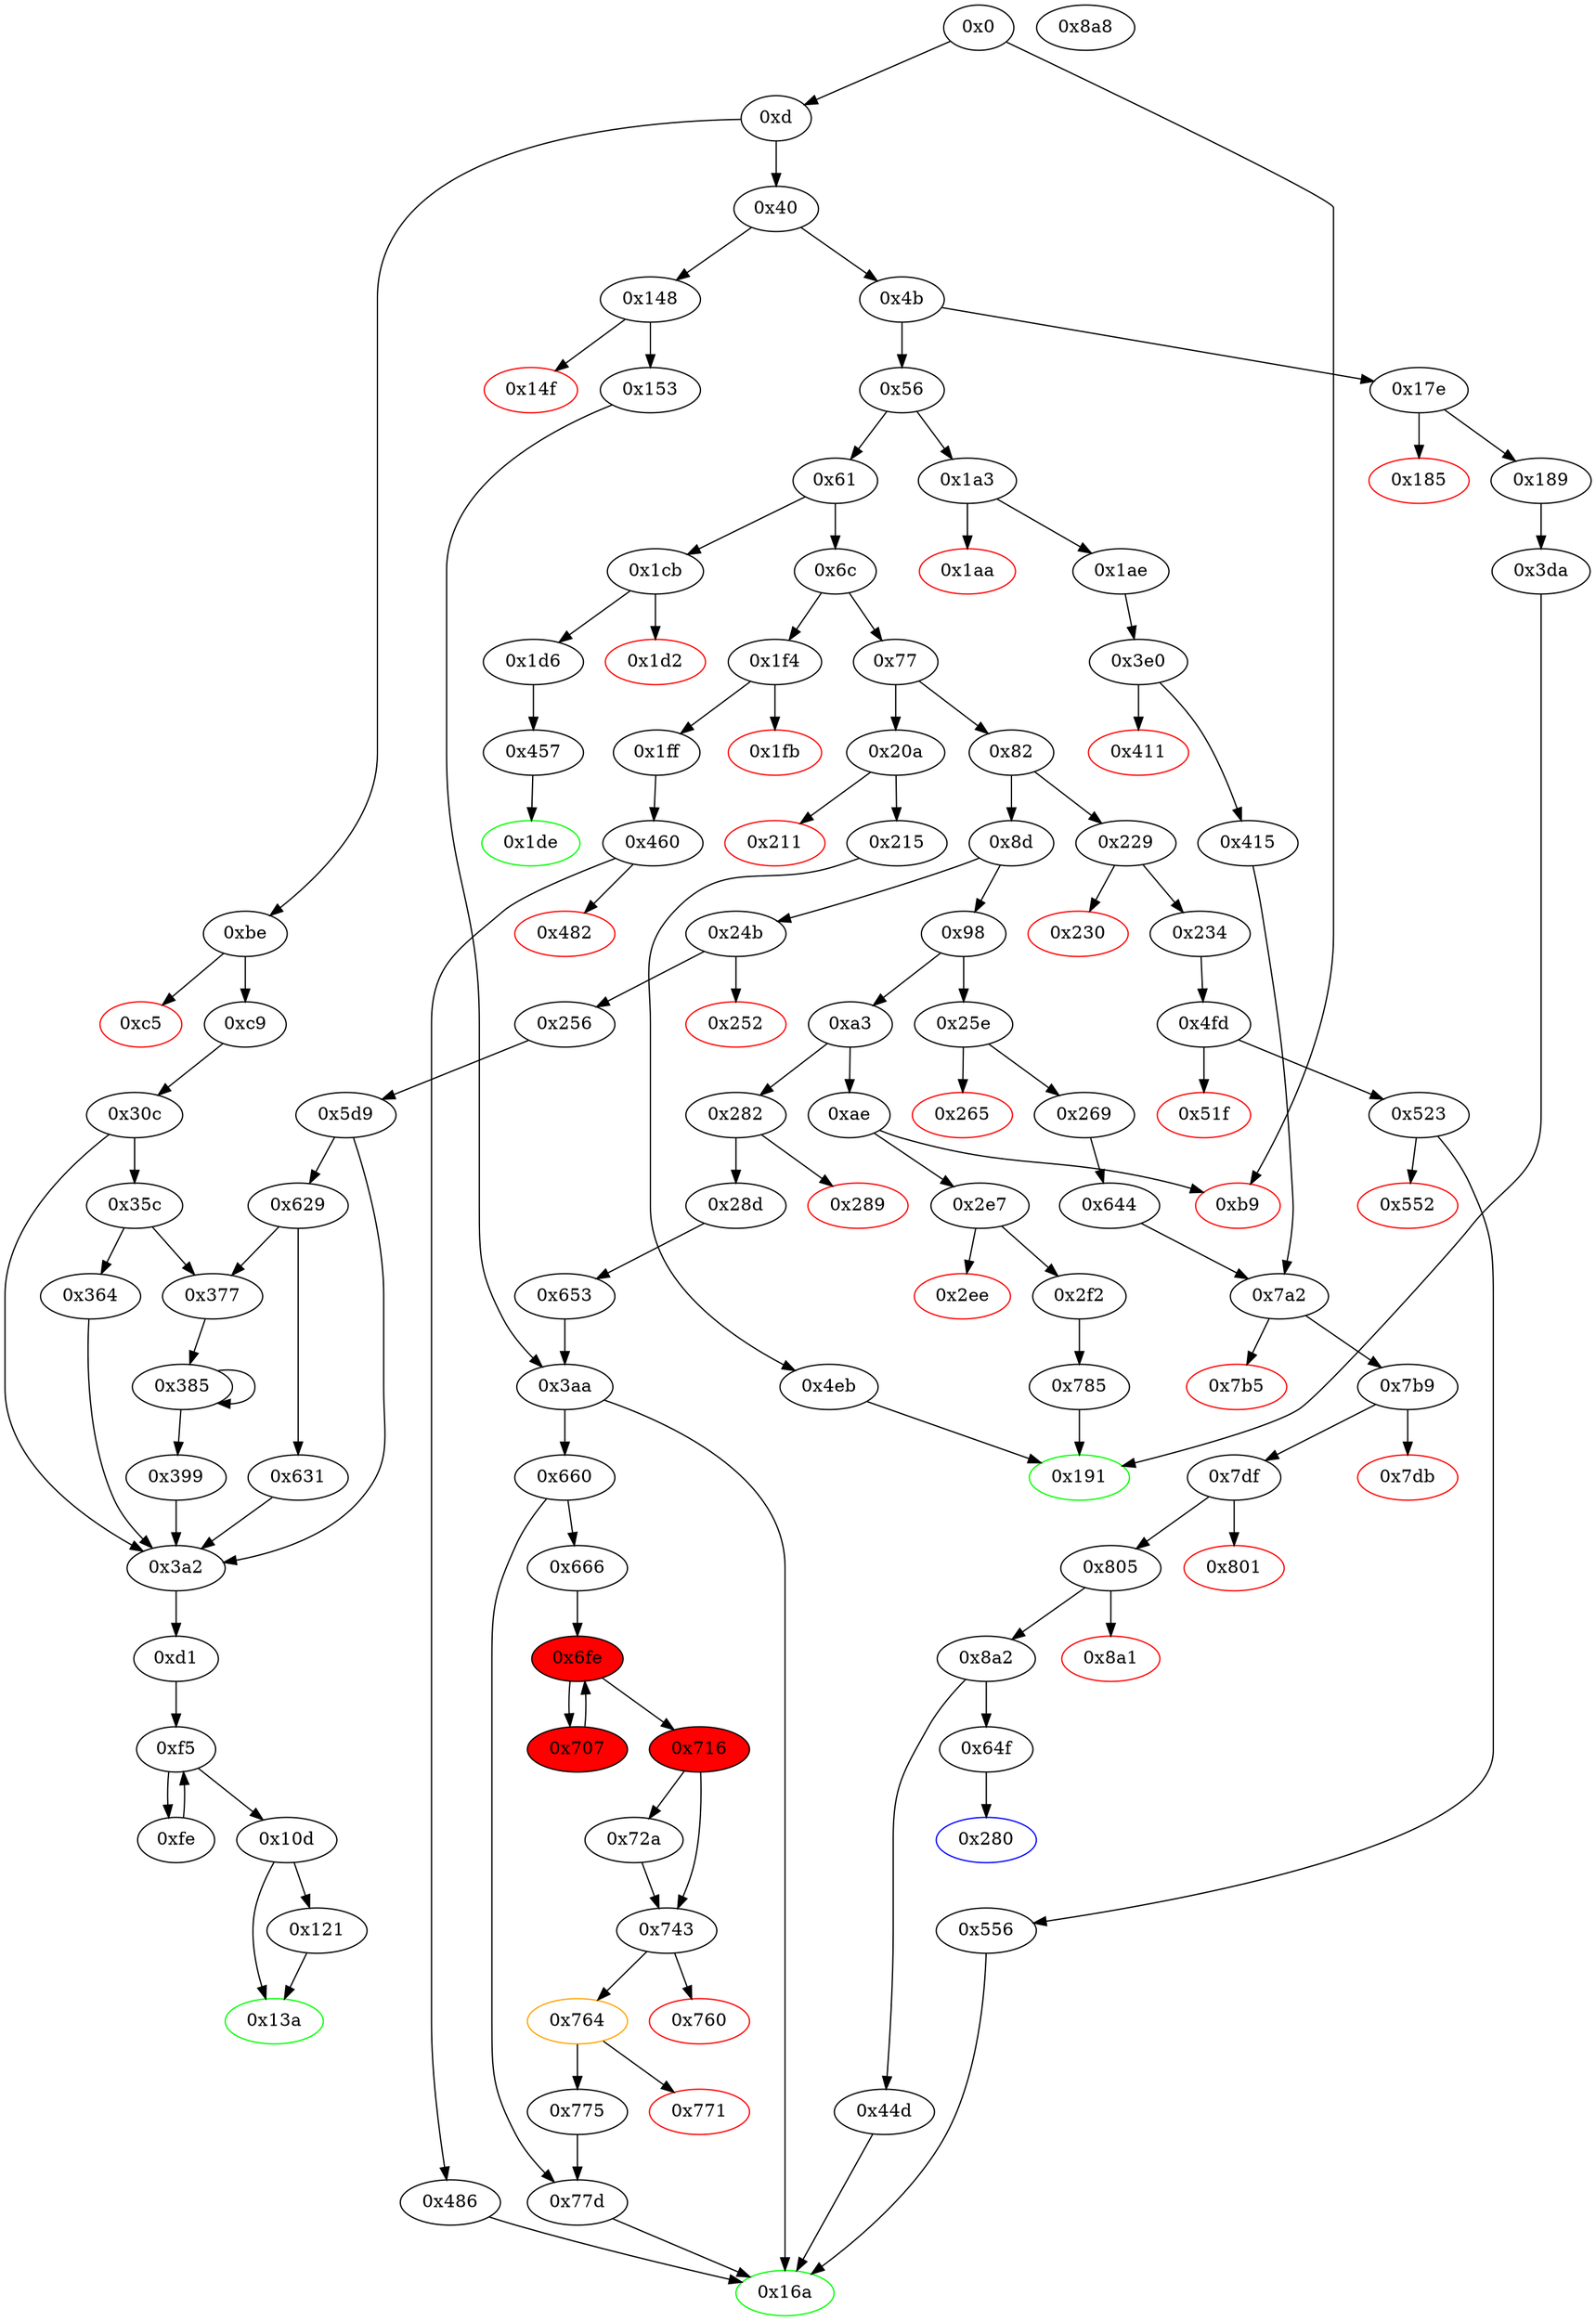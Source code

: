 digraph "" {
"0x44d" [fillcolor=white, id="0x44d", style=filled, tooltip="Block 0x44d\n[0x44d:0x456]\n---\nPredecessors: [0x8a2]\nSuccessors: [0x16a]\n---\n0x44d JUMPDEST\n0x44e POP\n0x44f PUSH1 0x1\n0x451 SWAP4\n0x452 SWAP3\n0x453 POP\n0x454 POP\n0x455 POP\n0x456 JUMP\n---\n0x44d: JUMPDEST \n0x44f: V396 = 0x1\n0x456: JUMP 0x16a\n---\nEntry stack: [V11, 0x16a, S3, S2, S1, S0]\nStack pops: 5\nStack additions: [0x1]\nExit stack: [V11, 0x1]\n\nDef sites:\nV11: {0xd.0x34}\n0x16a: {0x1ae.0x1af}\nS3: {0xd.0x34, 0x1ae.0x1be}\nS2: {0x269.0x26a, 0x1ae.0x1c3}\nS1: {0x269.0x278, 0x1ae.0x1c6}\nS0: {0x269.0x27b, 0x3e0.0x3ec}\n"];
"0x1d2" [color=red, fillcolor=white, id="0x1d2", style=filled, tooltip="Block 0x1d2\n[0x1d2:0x1d5]\n---\nPredecessors: [0x1cb]\nSuccessors: []\n---\n0x1d2 PUSH1 0x0\n0x1d4 DUP1\n0x1d5 REVERT\n---\n0x1d2: V155 = 0x0\n0x1d5: REVERT 0x0 0x0\n---\nEntry stack: [V11]\nStack pops: 0\nStack additions: []\nExit stack: [V11]\n\nDef sites:\nV11: {0xd.0x34}\n"];
"0x411" [color=red, fillcolor=white, id="0x411", style=filled, tooltip="Block 0x411\n[0x411:0x414]\n---\nPredecessors: [0x3e0]\nSuccessors: []\n---\n0x411 PUSH1 0x0\n0x413 DUP1\n0x414 REVERT\n---\n0x411: V377 = 0x0\n0x414: REVERT 0x0 0x0\n---\nEntry stack: [V11, 0x16a, V145, V148, V150, 0x0]\nStack pops: 0\nStack additions: []\nExit stack: [V11, 0x16a, V145, V148, V150, 0x0]\n\nDef sites:\nV11: {0xd.0x34}\n0x16a: {0x1ae.0x1af}\nV145: {0x1ae.0x1be}\nV148: {0x1ae.0x1c3}\nV150: {0x1ae.0x1c6}\n0x0: {0x3e0.0x3ec}\n"];
"0x743" [fillcolor=white, id="0x743", style=filled, tooltip="Block 0x743\n[0x743:0x75f]\n---\nPredecessors: [0x716, 0x72a]\nSuccessors: [0x760, 0x764]\n---\n0x743 JUMPDEST\n0x744 POP\n0x745 SWAP6\n0x746 POP\n0x747 POP\n0x748 POP\n0x749 POP\n0x74a POP\n0x74b POP\n0x74c PUSH1 0x0\n0x74e PUSH1 0x40\n0x750 MLOAD\n0x751 DUP1\n0x752 DUP4\n0x753 SUB\n0x754 DUP2\n0x755 PUSH1 0x0\n0x757 DUP8\n0x758 DUP1\n0x759 EXTCODESIZE\n0x75a ISZERO\n0x75b ISZERO\n0x75c PUSH2 0x764\n0x75f JUMPI\n---\n0x743: JUMPDEST \n0x74c: V654 = 0x0\n0x74e: V655 = 0x40\n0x750: V656 = M[0x40]\n0x753: V657 = SUB S1 V656\n0x755: V658 = 0x0\n0x759: V659 = EXTCODESIZE V576\n0x75a: V660 = ISZERO V659\n0x75b: V661 = ISZERO V660\n0x75c: V662 = 0x764\n0x75f: JUMPI 0x764 V661\n---\nEntry stack: [V11, 0x16a, V239, V241, V255, 0x0, S10, V576, 0x8f4ffcb1, V578, V241, V579, V255, V587, V617, S1, V639]\nStack pops: 10\nStack additions: [S9, S8, S1, 0x0, V656, V657, V656, 0x0, S9]\nExit stack: [V11, 0x16a, V239, V241, V255, 0x0, S10, V576, 0x8f4ffcb1, S1, 0x0, V656, V657, V656, 0x0, V576]\n\nDef sites:\nV11: {0xd.0x34}\n0x16a: {0x28d.0x28e}\nV239: {0x28d.0x29d}\nV241: {0x28d.0x2a2}\nV255: {0x28d.0x2c1}\n0x0: {0x653.0x654}\nS10: {0xd.0x34, 0x28d.0x29d}\nV576: {0x666.0x66f}\n0x8f4ffcb1: {0x666.0x670}\nV578: {0x666.0x675}\nV241: {0x28d.0x2a2}\nV579: {0x666.0x677}\nV255: {0x28d.0x2c1}\nV587: {0x666.0x6a6}\nV617: {0x666.0x6dd}\nS1: {0x72a.0x740, 0x716.0x71f}\nV639: {0x716.0x723}\n"];
"0x486" [fillcolor=white, id="0x486", style=filled, tooltip="Block 0x486\n[0x486:0x4ea]\n---\nPredecessors: [0x460]\nSuccessors: [0x16a]\n---\n0x486 JUMPDEST\n0x487 PUSH1 0x1\n0x489 PUSH1 0xa0\n0x48b PUSH1 0x2\n0x48d EXP\n0x48e SUB\n0x48f CALLER\n0x490 AND\n0x491 PUSH1 0x0\n0x493 DUP2\n0x494 DUP2\n0x495 MSTORE\n0x496 PUSH1 0x4\n0x498 PUSH1 0x20\n0x49a MSTORE\n0x49b PUSH1 0x40\n0x49d SWAP1\n0x49e DUP2\n0x49f SWAP1\n0x4a0 SHA3\n0x4a1 DUP1\n0x4a2 SLOAD\n0x4a3 DUP6\n0x4a4 SWAP1\n0x4a5 SUB\n0x4a6 SWAP1\n0x4a7 SSTORE\n0x4a8 PUSH1 0x3\n0x4aa DUP1\n0x4ab SLOAD\n0x4ac DUP6\n0x4ad SWAP1\n0x4ae SUB\n0x4af SWAP1\n0x4b0 SSTORE\n0x4b1 PUSH32 0xcc16f5dbb4873280815c1ee09dbd06736cffcc184412cf7a71a0fdb75d397ca5\n0x4d2 SWAP1\n0x4d3 DUP5\n0x4d4 SWAP1\n0x4d5 MLOAD\n0x4d6 SWAP1\n0x4d7 DUP2\n0x4d8 MSTORE\n0x4d9 PUSH1 0x20\n0x4db ADD\n0x4dc PUSH1 0x40\n0x4de MLOAD\n0x4df DUP1\n0x4e0 SWAP2\n0x4e1 SUB\n0x4e2 SWAP1\n0x4e3 LOG2\n0x4e4 POP\n0x4e5 PUSH1 0x1\n0x4e7 SWAP2\n0x4e8 SWAP1\n0x4e9 POP\n0x4ea JUMP\n---\n0x486: JUMPDEST \n0x487: V418 = 0x1\n0x489: V419 = 0xa0\n0x48b: V420 = 0x2\n0x48d: V421 = EXP 0x2 0xa0\n0x48e: V422 = SUB 0x10000000000000000000000000000000000000000 0x1\n0x48f: V423 = CALLER\n0x490: V424 = AND V423 0xffffffffffffffffffffffffffffffffffffffff\n0x491: V425 = 0x0\n0x495: M[0x0] = V424\n0x496: V426 = 0x4\n0x498: V427 = 0x20\n0x49a: M[0x20] = 0x4\n0x49b: V428 = 0x40\n0x4a0: V429 = SHA3 0x0 0x40\n0x4a2: V430 = S[V429]\n0x4a5: V431 = SUB V430 V173\n0x4a7: S[V429] = V431\n0x4a8: V432 = 0x3\n0x4ab: V433 = S[0x3]\n0x4ae: V434 = SUB V433 V173\n0x4b0: S[0x3] = V434\n0x4b1: V435 = 0xcc16f5dbb4873280815c1ee09dbd06736cffcc184412cf7a71a0fdb75d397ca5\n0x4d5: V436 = M[0x40]\n0x4d8: M[V436] = V173\n0x4d9: V437 = 0x20\n0x4db: V438 = ADD 0x20 V436\n0x4dc: V439 = 0x40\n0x4de: V440 = M[0x40]\n0x4e1: V441 = SUB V438 V440\n0x4e3: LOG V440 V441 0xcc16f5dbb4873280815c1ee09dbd06736cffcc184412cf7a71a0fdb75d397ca5 V424\n0x4e5: V442 = 0x1\n0x4ea: JUMP 0x16a\n---\nEntry stack: [V11, 0x16a, V173, 0x0]\nStack pops: 3\nStack additions: [0x1]\nExit stack: [V11, 0x1]\n\nDef sites:\nV11: {0xd.0x34}\n0x16a: {0x1ff.0x200}\nV173: {0x1ff.0x205}\n0x0: {0x460.0x46b}\n"];
"0x460" [fillcolor=white, id="0x460", style=filled, tooltip="Block 0x460\n[0x460:0x481]\n---\nPredecessors: [0x1ff]\nSuccessors: [0x482, 0x486]\n---\n0x460 JUMPDEST\n0x461 PUSH1 0x1\n0x463 PUSH1 0xa0\n0x465 PUSH1 0x2\n0x467 EXP\n0x468 SUB\n0x469 CALLER\n0x46a AND\n0x46b PUSH1 0x0\n0x46d SWAP1\n0x46e DUP2\n0x46f MSTORE\n0x470 PUSH1 0x4\n0x472 PUSH1 0x20\n0x474 MSTORE\n0x475 PUSH1 0x40\n0x477 DUP2\n0x478 SHA3\n0x479 SLOAD\n0x47a DUP3\n0x47b SWAP1\n0x47c LT\n0x47d ISZERO\n0x47e PUSH2 0x486\n0x481 JUMPI\n---\n0x460: JUMPDEST \n0x461: V401 = 0x1\n0x463: V402 = 0xa0\n0x465: V403 = 0x2\n0x467: V404 = EXP 0x2 0xa0\n0x468: V405 = SUB 0x10000000000000000000000000000000000000000 0x1\n0x469: V406 = CALLER\n0x46a: V407 = AND V406 0xffffffffffffffffffffffffffffffffffffffff\n0x46b: V408 = 0x0\n0x46f: M[0x0] = V407\n0x470: V409 = 0x4\n0x472: V410 = 0x20\n0x474: M[0x20] = 0x4\n0x475: V411 = 0x40\n0x478: V412 = SHA3 0x0 0x40\n0x479: V413 = S[V412]\n0x47c: V414 = LT V413 V173\n0x47d: V415 = ISZERO V414\n0x47e: V416 = 0x486\n0x481: JUMPI 0x486 V415\n---\nEntry stack: [V11, 0x16a, V173]\nStack pops: 1\nStack additions: [S0, 0x0]\nExit stack: [V11, 0x16a, V173, 0x0]\n\nDef sites:\nV11: {0xd.0x34}\n0x16a: {0x1ff.0x200}\nV173: {0x1ff.0x205}\n"];
"0x8a8" [fillcolor=white, id="0x8a8", style=filled, tooltip="Block 0x8a8\n[0x8a8:0x8e0]\n---\nPredecessors: []\nSuccessors: []\n---\n0x8a8 STOP\n0x8a9 LOG1\n0x8aa PUSH6 0x627a7a723058\n0x8b1 SHA3\n0x8b2 LOG2\n0x8b3 MISSING 0xb4\n0x8b4 MISSING 0xdc\n0x8b5 MISSING 0xf9\n0x8b6 PUSH7 0x161b90747b9ddc\n0x8be SIGNEXTEND\n0x8bf MISSING 0xd6\n0x8c0 RETURNDATACOPY\n0x8c1 MISSING 0xa7\n0x8c2 MISSING 0x22\n0x8c3 BYTE\n0x8c4 MISSING 0x46\n0x8c5 MISSING 0xd5\n0x8c6 MISSING 0xc3\n0x8c7 MISSING 0x2b\n0x8c8 SWAP3\n0x8c9 MISSING 0xdd\n0x8ca MISSING 0xed\n0x8cb MISSING 0xdf\n0x8cc EXTCODESIZE\n0x8cd MISSING 0xde\n0x8ce PUSH18 0xb5e4790029\n---\n0x8a8: STOP \n0x8a9: LOG S0 S1 S2\n0x8aa: V767 = 0x627a7a723058\n0x8b1: V768 = SHA3 0x627a7a723058 S3\n0x8b2: LOG V768 S4 S5 S6\n0x8b3: MISSING 0xb4\n0x8b4: MISSING 0xdc\n0x8b5: MISSING 0xf9\n0x8b6: V769 = 0x161b90747b9ddc\n0x8be: V770 = SIGNEXTEND 0x161b90747b9ddc S0\n0x8bf: MISSING 0xd6\n0x8c0: RETURNDATACOPY S0 S1 S2\n0x8c1: MISSING 0xa7\n0x8c2: MISSING 0x22\n0x8c3: V771 = BYTE S0 S1\n0x8c4: MISSING 0x46\n0x8c5: MISSING 0xd5\n0x8c6: MISSING 0xc3\n0x8c7: MISSING 0x2b\n0x8c9: MISSING 0xdd\n0x8ca: MISSING 0xed\n0x8cb: MISSING 0xdf\n0x8cc: V772 = EXTCODESIZE S0\n0x8cd: MISSING 0xde\n0x8ce: V773 = 0xb5e4790029\n---\nEntry stack: []\nStack pops: 0\nStack additions: [V770, V771, S3, S1, S2, S0, V772, 0xb5e4790029]\nExit stack: []\n\nDef sites:\n"];
"0x77" [fillcolor=white, id="0x77", style=filled, tooltip="Block 0x77\n[0x77:0x81]\n---\nPredecessors: [0x6c]\nSuccessors: [0x82, 0x20a]\n---\n0x77 DUP1\n0x78 PUSH4 0x70a08231\n0x7d EQ\n0x7e PUSH2 0x20a\n0x81 JUMPI\n---\n0x78: V30 = 0x70a08231\n0x7d: V31 = EQ 0x70a08231 V11\n0x7e: V32 = 0x20a\n0x81: JUMPI 0x20a V31\n---\nEntry stack: [V11]\nStack pops: 1\nStack additions: [S0]\nExit stack: [V11]\n\nDef sites:\nV11: {0xd.0x34}\n"];
"0x556" [fillcolor=white, id="0x556", style=filled, tooltip="Block 0x556\n[0x556:0x5d8]\n---\nPredecessors: [0x523]\nSuccessors: [0x16a]\n---\n0x556 JUMPDEST\n0x557 PUSH1 0x1\n0x559 PUSH1 0xa0\n0x55b PUSH1 0x2\n0x55d EXP\n0x55e SUB\n0x55f DUP1\n0x560 DUP5\n0x561 AND\n0x562 PUSH1 0x0\n0x564 DUP2\n0x565 DUP2\n0x566 MSTORE\n0x567 PUSH1 0x4\n0x569 PUSH1 0x20\n0x56b SWAP1\n0x56c DUP2\n0x56d MSTORE\n0x56e PUSH1 0x40\n0x570 DUP1\n0x571 DUP4\n0x572 SHA3\n0x573 DUP1\n0x574 SLOAD\n0x575 DUP9\n0x576 SWAP1\n0x577 SUB\n0x578 SWAP1\n0x579 SSTORE\n0x57a PUSH1 0x5\n0x57c DUP3\n0x57d MSTORE\n0x57e DUP1\n0x57f DUP4\n0x580 SHA3\n0x581 CALLER\n0x582 SWAP1\n0x583 SWAP6\n0x584 AND\n0x585 DUP4\n0x586 MSTORE\n0x587 SWAP4\n0x588 SWAP1\n0x589 MSTORE\n0x58a DUP3\n0x58b SWAP1\n0x58c SHA3\n0x58d DUP1\n0x58e SLOAD\n0x58f DUP6\n0x590 SWAP1\n0x591 SUB\n0x592 SWAP1\n0x593 SSTORE\n0x594 PUSH1 0x3\n0x596 DUP1\n0x597 SLOAD\n0x598 DUP6\n0x599 SWAP1\n0x59a SUB\n0x59b SWAP1\n0x59c SSTORE\n0x59d SWAP1\n0x59e PUSH32 0xcc16f5dbb4873280815c1ee09dbd06736cffcc184412cf7a71a0fdb75d397ca5\n0x5bf SWAP1\n0x5c0 DUP5\n0x5c1 SWAP1\n0x5c2 MLOAD\n0x5c3 SWAP1\n0x5c4 DUP2\n0x5c5 MSTORE\n0x5c6 PUSH1 0x20\n0x5c8 ADD\n0x5c9 PUSH1 0x40\n0x5cb MLOAD\n0x5cc DUP1\n0x5cd SWAP2\n0x5ce SUB\n0x5cf SWAP1\n0x5d0 LOG2\n0x5d1 POP\n0x5d2 PUSH1 0x1\n0x5d4 SWAP3\n0x5d5 SWAP2\n0x5d6 POP\n0x5d7 POP\n0x5d8 JUMP\n---\n0x556: JUMPDEST \n0x557: V484 = 0x1\n0x559: V485 = 0xa0\n0x55b: V486 = 0x2\n0x55d: V487 = EXP 0x2 0xa0\n0x55e: V488 = SUB 0x10000000000000000000000000000000000000000 0x1\n0x561: V489 = AND V201 0xffffffffffffffffffffffffffffffffffffffff\n0x562: V490 = 0x0\n0x566: M[0x0] = V489\n0x567: V491 = 0x4\n0x569: V492 = 0x20\n0x56d: M[0x20] = 0x4\n0x56e: V493 = 0x40\n0x572: V494 = SHA3 0x0 0x40\n0x574: V495 = S[V494]\n0x577: V496 = SUB V495 V203\n0x579: S[V494] = V496\n0x57a: V497 = 0x5\n0x57d: M[0x20] = 0x5\n0x580: V498 = SHA3 0x0 0x40\n0x581: V499 = CALLER\n0x584: V500 = AND 0xffffffffffffffffffffffffffffffffffffffff V499\n0x586: M[0x0] = V500\n0x589: M[0x20] = V498\n0x58c: V501 = SHA3 0x0 0x40\n0x58e: V502 = S[V501]\n0x591: V503 = SUB V502 V203\n0x593: S[V501] = V503\n0x594: V504 = 0x3\n0x597: V505 = S[0x3]\n0x59a: V506 = SUB V505 V203\n0x59c: S[0x3] = V506\n0x59e: V507 = 0xcc16f5dbb4873280815c1ee09dbd06736cffcc184412cf7a71a0fdb75d397ca5\n0x5c2: V508 = M[0x40]\n0x5c5: M[V508] = V203\n0x5c6: V509 = 0x20\n0x5c8: V510 = ADD 0x20 V508\n0x5c9: V511 = 0x40\n0x5cb: V512 = M[0x40]\n0x5ce: V513 = SUB V510 V512\n0x5d0: LOG V512 V513 0xcc16f5dbb4873280815c1ee09dbd06736cffcc184412cf7a71a0fdb75d397ca5 V489\n0x5d2: V514 = 0x1\n0x5d8: JUMP 0x16a\n---\nEntry stack: [V11, 0x16a, V201, V203, 0x0]\nStack pops: 4\nStack additions: [0x1]\nExit stack: [V11, 0x1]\n\nDef sites:\nV11: {0xd.0x34}\n0x16a: {0x234.0x235}\nV201: {0x234.0x243}\nV203: {0x234.0x246}\n0x0: {0x4fd.0x508}\n"];
"0xf5" [fillcolor=white, id="0xf5", style=filled, tooltip="Block 0xf5\n[0xf5:0xfd]\n---\nPredecessors: [0xd1, 0xfe]\nSuccessors: [0xfe, 0x10d]\n---\n0xf5 JUMPDEST\n0xf6 DUP4\n0xf7 DUP2\n0xf8 LT\n0xf9 ISZERO\n0xfa PUSH2 0x10d\n0xfd JUMPI\n---\n0xf5: JUMPDEST \n0xf8: V66 = LT S0 V62\n0xf9: V67 = ISZERO V66\n0xfa: V68 = 0x10d\n0xfd: JUMPI 0x10d V67\n---\nEntry stack: [V11, 0xd1, S9, V56, V56, V61, V64, V62, V62, V61, V64, S0]\nStack pops: 4\nStack additions: [S3, S2, S1, S0]\nExit stack: [V11, 0xd1, S9, V56, V56, V61, V64, V62, V62, V61, V64, S0]\n\nDef sites:\nV11: {0xd.0x34}\n0xd1: {0xc9.0xca, 0x256.0x257}\nS9: {0x5d9.0x5fe, 0x30c.0x331}\nV56: {0xd1.0xd4}\nV56: {0xd1.0xd4}\nV61: {0xd1.0xe6}\nV64: {0xd1.0xee}\nV62: {0xd1.0xea}\nV62: {0xd1.0xea}\nV61: {0xd1.0xe6}\nV64: {0xd1.0xee}\nS0: {0xd1.0xf3, 0xfe.0x108}\n"];
"0xc5" [color=red, fillcolor=white, id="0xc5", style=filled, tooltip="Block 0xc5\n[0xc5:0xc8]\n---\nPredecessors: [0xbe]\nSuccessors: []\n---\n0xc5 PUSH1 0x0\n0xc7 DUP1\n0xc8 REVERT\n---\n0xc5: V52 = 0x0\n0xc8: REVERT 0x0 0x0\n---\nEntry stack: [V11]\nStack pops: 0\nStack additions: []\nExit stack: [V11]\n\nDef sites:\nV11: {0xd.0x34}\n"];
"0x8a2" [fillcolor=white, id="0x8a2", style=filled, tooltip="Block 0x8a2\n[0x8a2:0x8a7]\n---\nPredecessors: [0x805]\nSuccessors: [0x44d, 0x64f]\n---\n0x8a2 JUMPDEST\n0x8a3 POP\n0x8a4 POP\n0x8a5 POP\n0x8a6 POP\n0x8a7 JUMP\n---\n0x8a2: JUMPDEST \n0x8a7: JUMP {0x44d, 0x64f}\n---\nEntry stack: [V11, 0x16a, S8, S7, S6, S5, {0x44d, 0x64f}, S3, S2, S1, V741]\nStack pops: 5\nStack additions: []\nExit stack: [V11, 0x16a, S8, S7, S6, S5]\n\nDef sites:\nV11: {0xd.0x34}\n0x16a: {0x1ae.0x1af}\nS8: {0xd.0x34, 0x1ae.0x1be}\nS7: {0x269.0x26a, 0x1ae.0x1c3}\nS6: {0x269.0x278, 0x1ae.0x1c6}\nS5: {0x269.0x27b, 0x3e0.0x3ec}\n{0x44d, 0x64f}: {0x415.0x443, 0x644.0x645}\nS3: {0x644.0x648, 0x1ae.0x1be}\nS2: {0x269.0x278, 0x1ae.0x1c3}\nS1: {0x269.0x27b, 0x1ae.0x1c6}\nV741: {0x805.0x842}\n"];
"0x660" [fillcolor=white, id="0x660", style=filled, tooltip="Block 0x660\n[0x660:0x665]\n---\nPredecessors: [0x3aa]\nSuccessors: [0x666, 0x77d]\n---\n0x660 JUMPDEST\n0x661 ISZERO\n0x662 PUSH2 0x77d\n0x665 JUMPI\n---\n0x660: JUMPDEST \n0x661: V569 = ISZERO 0x1\n0x662: V570 = 0x77d\n0x665: JUMPI 0x77d 0x0\n---\nEntry stack: [V11, 0x16a, V239, V241, V255, 0x0, S1, 0x1]\nStack pops: 1\nStack additions: []\nExit stack: [V11, 0x16a, V239, V241, V255, 0x0, S1]\n\nDef sites:\nV11: {0xd.0x34}\n0x16a: {0x28d.0x28e}\nV239: {0x28d.0x29d}\nV241: {0x28d.0x2a2}\nV255: {0x28d.0x2c1}\n0x0: {0x653.0x654}\nS1: {0xd.0x34, 0x28d.0x29d}\n0x1: {0x3aa.0x3d3}\n"];
"0x77d" [fillcolor=white, id="0x77d", style=filled, tooltip="Block 0x77d\n[0x77d:0x784]\n---\nPredecessors: [0x660, 0x775]\nSuccessors: [0x16a]\n---\n0x77d JUMPDEST\n0x77e POP\n0x77f SWAP4\n0x780 SWAP3\n0x781 POP\n0x782 POP\n0x783 POP\n0x784 JUMP\n---\n0x77d: JUMPDEST \n0x784: JUMP 0x16a\n---\nEntry stack: [V11, 0x16a, V239, V241, V255, {0x0, 0x1}, S0]\nStack pops: 6\nStack additions: [S1]\nExit stack: [V11, {0x0, 0x1}]\n\nDef sites:\nV11: {0xd.0x34}\n0x16a: {0x28d.0x28e}\nV239: {0x28d.0x29d}\nV241: {0x28d.0x2a2}\nV255: {0x28d.0x2c1}\n{0x0, 0x1}: {0x653.0x654, 0x775.0x779}\nS0: {0xd.0x34, 0x28d.0x29d}\n"];
"0xae" [fillcolor=white, id="0xae", style=filled, tooltip="Block 0xae\n[0xae:0xb8]\n---\nPredecessors: [0xa3]\nSuccessors: [0xb9, 0x2e7]\n---\n0xae DUP1\n0xaf PUSH4 0xdd62ed3e\n0xb4 EQ\n0xb5 PUSH2 0x2e7\n0xb8 JUMPI\n---\n0xaf: V45 = 0xdd62ed3e\n0xb4: V46 = EQ 0xdd62ed3e V11\n0xb5: V47 = 0x2e7\n0xb8: JUMPI 0x2e7 V46\n---\nEntry stack: [V11]\nStack pops: 1\nStack additions: [S0]\nExit stack: [V11]\n\nDef sites:\nV11: {0xd.0x34}\n"];
"0x40" [fillcolor=white, id="0x40", style=filled, tooltip="Block 0x40\n[0x40:0x4a]\n---\nPredecessors: [0xd]\nSuccessors: [0x4b, 0x148]\n---\n0x40 DUP1\n0x41 PUSH4 0x95ea7b3\n0x46 EQ\n0x47 PUSH2 0x148\n0x4a JUMPI\n---\n0x41: V15 = 0x95ea7b3\n0x46: V16 = EQ 0x95ea7b3 V11\n0x47: V17 = 0x148\n0x4a: JUMPI 0x148 V16\n---\nEntry stack: [V11]\nStack pops: 1\nStack additions: [S0]\nExit stack: [V11]\n\nDef sites:\nV11: {0xd.0x34}\n"];
"0x191" [color=green, fillcolor=white, id="0x191", style=filled, tooltip="Block 0x191\n[0x191:0x1a2]\n---\nPredecessors: [0x3da, 0x4eb, 0x785]\nSuccessors: []\n---\n0x191 JUMPDEST\n0x192 PUSH1 0x40\n0x194 MLOAD\n0x195 SWAP1\n0x196 DUP2\n0x197 MSTORE\n0x198 PUSH1 0x20\n0x19a ADD\n0x19b PUSH1 0x40\n0x19d MLOAD\n0x19e DUP1\n0x19f SWAP2\n0x1a0 SUB\n0x1a1 SWAP1\n0x1a2 RETURN\n---\n0x191: JUMPDEST \n0x192: V126 = 0x40\n0x194: V127 = M[0x40]\n0x197: M[V127] = S0\n0x198: V128 = 0x20\n0x19a: V129 = ADD 0x20 V127\n0x19b: V130 = 0x40\n0x19d: V131 = M[0x40]\n0x1a0: V132 = SUB V129 V131\n0x1a2: RETURN V131 V132\n---\nEntry stack: [V11, 0x191, S0]\nStack pops: 1\nStack additions: []\nExit stack: [V11, 0x191]\n\nDef sites:\nV11: {0xd.0x34}\n0x191: {0x189.0x18a, 0x2f2.0x2f3, 0x215.0x216}\nS0: {0x4eb.0x4fa, 0x3da.0x3dd, 0x785.0x79f}\n"];
"0x707" [fillcolor=red, id="0x707", style=filled, tooltip="Block 0x707\n[0x707:0x715]\n---\nPredecessors: [0x6fe]\nSuccessors: [0x6fe]\n---\n0x707 DUP1\n0x708 DUP3\n0x709 ADD\n0x70a MLOAD\n0x70b DUP4\n0x70c DUP3\n0x70d ADD\n0x70e MSTORE\n0x70f PUSH1 0x20\n0x711 ADD\n0x712 PUSH2 0x6fe\n0x715 JUMP\n---\n0x709: V631 = ADD V626 S0\n0x70a: V632 = M[V631]\n0x70d: V633 = ADD S0 V623\n0x70e: M[V633] = V632\n0x70f: V634 = 0x20\n0x711: V635 = ADD 0x20 S0\n0x712: V636 = 0x6fe\n0x715: JUMP 0x6fe\n---\nEntry stack: [V11, 0x16a, V239, V241, V255, 0x0, S15, V576, 0x8f4ffcb1, V578, V241, V579, V255, V587, V617, V623, V626, V624, V624, V623, V626, S0]\nStack pops: 3\nStack additions: [S2, S1, V635]\nExit stack: [V11, 0x16a, V239, V241, V255, 0x0, S15, V576, 0x8f4ffcb1, V578, V241, V579, V255, V587, V617, V623, V626, V624, V624, V623, V626, V635]\n\nDef sites:\nV11: {0xd.0x34}\n0x16a: {0x28d.0x28e}\nV239: {0x28d.0x29d}\nV241: {0x28d.0x2a2}\nV255: {0x28d.0x2c1}\n0x0: {0x653.0x654}\nS15: {0xd.0x34, 0x28d.0x29d}\nV576: {0x666.0x66f}\n0x8f4ffcb1: {0x666.0x670}\nV578: {0x666.0x675}\nV241: {0x28d.0x2a2}\nV579: {0x666.0x677}\nV255: {0x28d.0x2c1}\nV587: {0x666.0x6a6}\nV617: {0x666.0x6dd}\nV623: {0x666.0x6ef}\nV626: {0x666.0x6f7}\nV624: {0x666.0x6f3}\nV624: {0x666.0x6f3}\nV623: {0x666.0x6ef}\nV626: {0x666.0x6f7}\nS0: {0x707.0x711, 0x666.0x6fc}\n"];
"0x269" [fillcolor=white, id="0x269", style=filled, tooltip="Block 0x269\n[0x269:0x27f]\n---\nPredecessors: [0x25e]\nSuccessors: [0x644]\n---\n0x269 JUMPDEST\n0x26a PUSH2 0x280\n0x26d PUSH1 0x1\n0x26f PUSH1 0xa0\n0x271 PUSH1 0x2\n0x273 EXP\n0x274 SUB\n0x275 PUSH1 0x4\n0x277 CALLDATALOAD\n0x278 AND\n0x279 PUSH1 0x24\n0x27b CALLDATALOAD\n0x27c PUSH2 0x644\n0x27f JUMP\n---\n0x269: JUMPDEST \n0x26a: V215 = 0x280\n0x26d: V216 = 0x1\n0x26f: V217 = 0xa0\n0x271: V218 = 0x2\n0x273: V219 = EXP 0x2 0xa0\n0x274: V220 = SUB 0x10000000000000000000000000000000000000000 0x1\n0x275: V221 = 0x4\n0x277: V222 = CALLDATALOAD 0x4\n0x278: V223 = AND V222 0xffffffffffffffffffffffffffffffffffffffff\n0x279: V224 = 0x24\n0x27b: V225 = CALLDATALOAD 0x24\n0x27c: V226 = 0x644\n0x27f: JUMP 0x644\n---\nEntry stack: [V11]\nStack pops: 0\nStack additions: [0x280, V223, V225]\nExit stack: [V11, 0x280, V223, V225]\n\nDef sites:\nV11: {0xd.0x34}\n"];
"0x1a3" [fillcolor=white, id="0x1a3", style=filled, tooltip="Block 0x1a3\n[0x1a3:0x1a9]\n---\nPredecessors: [0x56]\nSuccessors: [0x1aa, 0x1ae]\n---\n0x1a3 JUMPDEST\n0x1a4 CALLVALUE\n0x1a5 ISZERO\n0x1a6 PUSH2 0x1ae\n0x1a9 JUMPI\n---\n0x1a3: JUMPDEST \n0x1a4: V133 = CALLVALUE\n0x1a5: V134 = ISZERO V133\n0x1a6: V135 = 0x1ae\n0x1a9: JUMPI 0x1ae V134\n---\nEntry stack: [V11]\nStack pops: 0\nStack additions: []\nExit stack: [V11]\n\nDef sites:\nV11: {0xd.0x34}\n"];
"0x775" [fillcolor=white, id="0x775", style=filled, tooltip="Block 0x775\n[0x775:0x77c]\n---\nPredecessors: [0x764]\nSuccessors: [0x77d]\n---\n0x775 JUMPDEST\n0x776 POP\n0x777 POP\n0x778 POP\n0x779 PUSH1 0x1\n0x77b SWAP2\n0x77c POP\n---\n0x775: JUMPDEST \n0x779: V672 = 0x1\n---\nEntry stack: [V11, 0x16a, V239, V241, V255, 0x0, S3, V576, 0x8f4ffcb1, S0]\nStack pops: 5\nStack additions: [0x1, S3]\nExit stack: [V11, 0x16a, V239, V241, V255, 0x1, S3]\n\nDef sites:\nV11: {0xd.0x34}\n0x16a: {0x28d.0x28e}\nV239: {0x28d.0x29d}\nV241: {0x28d.0x2a2}\nV255: {0x28d.0x2c1}\n0x0: {0x653.0x654}\nS3: {0xd.0x34, 0x28d.0x29d}\nV576: {0x666.0x66f}\n0x8f4ffcb1: {0x666.0x670}\nS0: {0x72a.0x740, 0x716.0x71f}\n"];
"0x716" [fillcolor=red, id="0x716", style=filled, tooltip="Block 0x716\n[0x716:0x729]\n---\nPredecessors: [0x6fe]\nSuccessors: [0x72a, 0x743]\n---\n0x716 JUMPDEST\n0x717 POP\n0x718 POP\n0x719 POP\n0x71a POP\n0x71b SWAP1\n0x71c POP\n0x71d SWAP1\n0x71e DUP2\n0x71f ADD\n0x720 SWAP1\n0x721 PUSH1 0x1f\n0x723 AND\n0x724 DUP1\n0x725 ISZERO\n0x726 PUSH2 0x743\n0x729 JUMPI\n---\n0x716: JUMPDEST \n0x71f: V637 = ADD V624 V623\n0x721: V638 = 0x1f\n0x723: V639 = AND 0x1f V624\n0x725: V640 = ISZERO V639\n0x726: V641 = 0x743\n0x729: JUMPI 0x743 V640\n---\nEntry stack: [V11, 0x16a, V239, V241, V255, 0x0, S15, V576, 0x8f4ffcb1, V578, V241, V579, V255, V587, V617, V623, V626, V624, V624, V623, V626, S0]\nStack pops: 7\nStack additions: [V637, V639]\nExit stack: [V11, 0x16a, V239, V241, V255, 0x0, S15, V576, 0x8f4ffcb1, V578, V241, V579, V255, V587, V617, V637, V639]\n\nDef sites:\nV11: {0xd.0x34}\n0x16a: {0x28d.0x28e}\nV239: {0x28d.0x29d}\nV241: {0x28d.0x2a2}\nV255: {0x28d.0x2c1}\n0x0: {0x653.0x654}\nS15: {0xd.0x34, 0x28d.0x29d}\nV576: {0x666.0x66f}\n0x8f4ffcb1: {0x666.0x670}\nV578: {0x666.0x675}\nV241: {0x28d.0x2a2}\nV579: {0x666.0x677}\nV255: {0x28d.0x2c1}\nV587: {0x666.0x6a6}\nV617: {0x666.0x6dd}\nV623: {0x666.0x6ef}\nV626: {0x666.0x6f7}\nV624: {0x666.0x6f3}\nV624: {0x666.0x6f3}\nV623: {0x666.0x6ef}\nV626: {0x666.0x6f7}\nS0: {0x707.0x711, 0x666.0x6fc}\n"];
"0x666" [fillcolor=white, id="0x666", style=filled, tooltip="Block 0x666\n[0x666:0x6fd]\n---\nPredecessors: [0x660]\nSuccessors: [0x6fe]\n---\n0x666 DUP1\n0x667 PUSH1 0x1\n0x669 PUSH1 0xa0\n0x66b PUSH1 0x2\n0x66d EXP\n0x66e SUB\n0x66f AND\n0x670 PUSH4 0x8f4ffcb1\n0x675 CALLER\n0x676 DUP7\n0x677 ADDRESS\n0x678 DUP8\n0x679 PUSH1 0x40\n0x67b MLOAD\n0x67c DUP6\n0x67d PUSH4 0xffffffff\n0x682 AND\n0x683 PUSH29 0x100000000000000000000000000000000000000000000000000000000\n0x6a1 MUL\n0x6a2 DUP2\n0x6a3 MSTORE\n0x6a4 PUSH1 0x4\n0x6a6 ADD\n0x6a7 DUP1\n0x6a8 DUP6\n0x6a9 PUSH1 0x1\n0x6ab PUSH1 0xa0\n0x6ad PUSH1 0x2\n0x6af EXP\n0x6b0 SUB\n0x6b1 AND\n0x6b2 PUSH1 0x1\n0x6b4 PUSH1 0xa0\n0x6b6 PUSH1 0x2\n0x6b8 EXP\n0x6b9 SUB\n0x6ba AND\n0x6bb DUP2\n0x6bc MSTORE\n0x6bd PUSH1 0x20\n0x6bf ADD\n0x6c0 DUP5\n0x6c1 DUP2\n0x6c2 MSTORE\n0x6c3 PUSH1 0x20\n0x6c5 ADD\n0x6c6 DUP4\n0x6c7 PUSH1 0x1\n0x6c9 PUSH1 0xa0\n0x6cb PUSH1 0x2\n0x6cd EXP\n0x6ce SUB\n0x6cf AND\n0x6d0 PUSH1 0x1\n0x6d2 PUSH1 0xa0\n0x6d4 PUSH1 0x2\n0x6d6 EXP\n0x6d7 SUB\n0x6d8 AND\n0x6d9 DUP2\n0x6da MSTORE\n0x6db PUSH1 0x20\n0x6dd ADD\n0x6de DUP1\n0x6df PUSH1 0x20\n0x6e1 ADD\n0x6e2 DUP3\n0x6e3 DUP2\n0x6e4 SUB\n0x6e5 DUP3\n0x6e6 MSTORE\n0x6e7 DUP4\n0x6e8 DUP2\n0x6e9 DUP2\n0x6ea MLOAD\n0x6eb DUP2\n0x6ec MSTORE\n0x6ed PUSH1 0x20\n0x6ef ADD\n0x6f0 SWAP2\n0x6f1 POP\n0x6f2 DUP1\n0x6f3 MLOAD\n0x6f4 SWAP1\n0x6f5 PUSH1 0x20\n0x6f7 ADD\n0x6f8 SWAP1\n0x6f9 DUP1\n0x6fa DUP4\n0x6fb DUP4\n0x6fc PUSH1 0x0\n---\n0x667: V571 = 0x1\n0x669: V572 = 0xa0\n0x66b: V573 = 0x2\n0x66d: V574 = EXP 0x2 0xa0\n0x66e: V575 = SUB 0x10000000000000000000000000000000000000000 0x1\n0x66f: V576 = AND 0xffffffffffffffffffffffffffffffffffffffff S0\n0x670: V577 = 0x8f4ffcb1\n0x675: V578 = CALLER\n0x677: V579 = ADDRESS\n0x679: V580 = 0x40\n0x67b: V581 = M[0x40]\n0x67d: V582 = 0xffffffff\n0x682: V583 = AND 0xffffffff 0x8f4ffcb1\n0x683: V584 = 0x100000000000000000000000000000000000000000000000000000000\n0x6a1: V585 = MUL 0x100000000000000000000000000000000000000000000000000000000 0x8f4ffcb1\n0x6a3: M[V581] = 0x8f4ffcb100000000000000000000000000000000000000000000000000000000\n0x6a4: V586 = 0x4\n0x6a6: V587 = ADD 0x4 V581\n0x6a9: V588 = 0x1\n0x6ab: V589 = 0xa0\n0x6ad: V590 = 0x2\n0x6af: V591 = EXP 0x2 0xa0\n0x6b0: V592 = SUB 0x10000000000000000000000000000000000000000 0x1\n0x6b1: V593 = AND 0xffffffffffffffffffffffffffffffffffffffff V578\n0x6b2: V594 = 0x1\n0x6b4: V595 = 0xa0\n0x6b6: V596 = 0x2\n0x6b8: V597 = EXP 0x2 0xa0\n0x6b9: V598 = SUB 0x10000000000000000000000000000000000000000 0x1\n0x6ba: V599 = AND 0xffffffffffffffffffffffffffffffffffffffff V593\n0x6bc: M[V587] = V599\n0x6bd: V600 = 0x20\n0x6bf: V601 = ADD 0x20 V587\n0x6c2: M[V601] = V241\n0x6c3: V602 = 0x20\n0x6c5: V603 = ADD 0x20 V601\n0x6c7: V604 = 0x1\n0x6c9: V605 = 0xa0\n0x6cb: V606 = 0x2\n0x6cd: V607 = EXP 0x2 0xa0\n0x6ce: V608 = SUB 0x10000000000000000000000000000000000000000 0x1\n0x6cf: V609 = AND 0xffffffffffffffffffffffffffffffffffffffff V579\n0x6d0: V610 = 0x1\n0x6d2: V611 = 0xa0\n0x6d4: V612 = 0x2\n0x6d6: V613 = EXP 0x2 0xa0\n0x6d7: V614 = SUB 0x10000000000000000000000000000000000000000 0x1\n0x6d8: V615 = AND 0xffffffffffffffffffffffffffffffffffffffff V609\n0x6da: M[V603] = V615\n0x6db: V616 = 0x20\n0x6dd: V617 = ADD 0x20 V603\n0x6df: V618 = 0x20\n0x6e1: V619 = ADD 0x20 V617\n0x6e4: V620 = SUB V619 V587\n0x6e6: M[V617] = V620\n0x6ea: V621 = M[V255]\n0x6ec: M[V619] = V621\n0x6ed: V622 = 0x20\n0x6ef: V623 = ADD 0x20 V619\n0x6f3: V624 = M[V255]\n0x6f5: V625 = 0x20\n0x6f7: V626 = ADD 0x20 V255\n0x6fc: V627 = 0x0\n---\nEntry stack: [V11, 0x16a, V239, V241, V255, 0x0, S0]\nStack pops: 4\nStack additions: [S3, S2, S1, S0, V576, 0x8f4ffcb1, V578, S3, V579, S2, V587, V617, V623, V626, V624, V624, V623, V626, 0x0]\nExit stack: [V11, 0x16a, V239, V241, V255, 0x0, S0, V576, 0x8f4ffcb1, V578, V241, V579, V255, V587, V617, V623, V626, V624, V624, V623, V626, 0x0]\n\nDef sites:\nV11: {0xd.0x34}\n0x16a: {0x28d.0x28e}\nV239: {0x28d.0x29d}\nV241: {0x28d.0x2a2}\nV255: {0x28d.0x2c1}\n0x0: {0x653.0x654}\nS0: {0xd.0x34, 0x28d.0x29d}\n"];
"0x523" [fillcolor=white, id="0x523", style=filled, tooltip="Block 0x523\n[0x523:0x551]\n---\nPredecessors: [0x4fd]\nSuccessors: [0x552, 0x556]\n---\n0x523 JUMPDEST\n0x524 PUSH1 0x1\n0x526 PUSH1 0xa0\n0x528 PUSH1 0x2\n0x52a EXP\n0x52b SUB\n0x52c DUP1\n0x52d DUP5\n0x52e AND\n0x52f PUSH1 0x0\n0x531 SWAP1\n0x532 DUP2\n0x533 MSTORE\n0x534 PUSH1 0x5\n0x536 PUSH1 0x20\n0x538 SWAP1\n0x539 DUP2\n0x53a MSTORE\n0x53b PUSH1 0x40\n0x53d DUP1\n0x53e DUP4\n0x53f SHA3\n0x540 CALLER\n0x541 SWAP1\n0x542 SWAP5\n0x543 AND\n0x544 DUP4\n0x545 MSTORE\n0x546 SWAP3\n0x547 SWAP1\n0x548 MSTORE\n0x549 SHA3\n0x54a SLOAD\n0x54b DUP3\n0x54c GT\n0x54d ISZERO\n0x54e PUSH2 0x556\n0x551 JUMPI\n---\n0x523: JUMPDEST \n0x524: V465 = 0x1\n0x526: V466 = 0xa0\n0x528: V467 = 0x2\n0x52a: V468 = EXP 0x2 0xa0\n0x52b: V469 = SUB 0x10000000000000000000000000000000000000000 0x1\n0x52e: V470 = AND V201 0xffffffffffffffffffffffffffffffffffffffff\n0x52f: V471 = 0x0\n0x533: M[0x0] = V470\n0x534: V472 = 0x5\n0x536: V473 = 0x20\n0x53a: M[0x20] = 0x5\n0x53b: V474 = 0x40\n0x53f: V475 = SHA3 0x0 0x40\n0x540: V476 = CALLER\n0x543: V477 = AND 0xffffffffffffffffffffffffffffffffffffffff V476\n0x545: M[0x0] = V477\n0x548: M[0x20] = V475\n0x549: V478 = SHA3 0x0 0x40\n0x54a: V479 = S[V478]\n0x54c: V480 = GT V203 V479\n0x54d: V481 = ISZERO V480\n0x54e: V482 = 0x556\n0x551: JUMPI 0x556 V481\n---\nEntry stack: [V11, 0x16a, V201, V203, 0x0]\nStack pops: 3\nStack additions: [S2, S1, S0]\nExit stack: [V11, 0x16a, V201, V203, 0x0]\n\nDef sites:\nV11: {0xd.0x34}\n0x16a: {0x234.0x235}\nV201: {0x234.0x243}\nV203: {0x234.0x246}\n0x0: {0x4fd.0x508}\n"];
"0x631" [fillcolor=white, id="0x631", style=filled, tooltip="Block 0x631\n[0x631:0x643]\n---\nPredecessors: [0x629]\nSuccessors: [0x3a2]\n---\n0x631 PUSH2 0x100\n0x634 DUP1\n0x635 DUP4\n0x636 SLOAD\n0x637 DIV\n0x638 MUL\n0x639 DUP4\n0x63a MSTORE\n0x63b SWAP2\n0x63c PUSH1 0x20\n0x63e ADD\n0x63f SWAP2\n0x640 PUSH2 0x3a2\n0x643 JUMP\n---\n0x631: V556 = 0x100\n0x636: V557 = S[0x1]\n0x637: V558 = DIV V557 0x100\n0x638: V559 = MUL V558 0x100\n0x63a: M[V539] = V559\n0x63c: V560 = 0x20\n0x63e: V561 = ADD 0x20 V539\n0x640: V562 = 0x3a2\n0x643: JUMP 0x3a2\n---\nEntry stack: [V11, 0xd1, V535, 0x1, V526, V539, 0x1, V550]\nStack pops: 3\nStack additions: [V561, S1, S0]\nExit stack: [V11, 0xd1, V535, 0x1, V526, V561, 0x1, V550]\n\nDef sites:\nV11: {0xd.0x34}\n0xd1: {0x256.0x257}\nV535: {0x5d9.0x5fe}\n0x1: {0x5d9.0x5da}\nV526: {0x5d9.0x5ee}\nV539: {0x5d9.0x60e}\n0x1: {0x5d9.0x5da}\nV550: {0x5d9.0x622}\n"];
"0x24b" [fillcolor=white, id="0x24b", style=filled, tooltip="Block 0x24b\n[0x24b:0x251]\n---\nPredecessors: [0x8d]\nSuccessors: [0x252, 0x256]\n---\n0x24b JUMPDEST\n0x24c CALLVALUE\n0x24d ISZERO\n0x24e PUSH2 0x256\n0x251 JUMPI\n---\n0x24b: JUMPDEST \n0x24c: V205 = CALLVALUE\n0x24d: V206 = ISZERO V205\n0x24e: V207 = 0x256\n0x251: JUMPI 0x256 V206\n---\nEntry stack: [V11]\nStack pops: 0\nStack additions: []\nExit stack: [V11]\n\nDef sites:\nV11: {0xd.0x34}\n"];
"0x265" [color=red, fillcolor=white, id="0x265", style=filled, tooltip="Block 0x265\n[0x265:0x268]\n---\nPredecessors: [0x25e]\nSuccessors: []\n---\n0x265 PUSH1 0x0\n0x267 DUP1\n0x268 REVERT\n---\n0x265: V214 = 0x0\n0x268: REVERT 0x0 0x0\n---\nEntry stack: [V11]\nStack pops: 0\nStack additions: []\nExit stack: [V11]\n\nDef sites:\nV11: {0xd.0x34}\n"];
"0x457" [fillcolor=white, id="0x457", style=filled, tooltip="Block 0x457\n[0x457:0x45f]\n---\nPredecessors: [0x1d6]\nSuccessors: [0x1de]\n---\n0x457 JUMPDEST\n0x458 PUSH1 0x2\n0x45a SLOAD\n0x45b PUSH1 0xff\n0x45d AND\n0x45e DUP2\n0x45f JUMP\n---\n0x457: JUMPDEST \n0x458: V397 = 0x2\n0x45a: V398 = S[0x2]\n0x45b: V399 = 0xff\n0x45d: V400 = AND 0xff V398\n0x45f: JUMP 0x1de\n---\nEntry stack: [V11, 0x1de]\nStack pops: 1\nStack additions: [S0, V400]\nExit stack: [V11, 0x1de, V400]\n\nDef sites:\nV11: {0xd.0x34}\n0x1de: {0x1d6.0x1d7}\n"];
"0x3e0" [fillcolor=white, id="0x3e0", style=filled, tooltip="Block 0x3e0\n[0x3e0:0x410]\n---\nPredecessors: [0x1ae]\nSuccessors: [0x411, 0x415]\n---\n0x3e0 JUMPDEST\n0x3e1 PUSH1 0x1\n0x3e3 PUSH1 0xa0\n0x3e5 PUSH1 0x2\n0x3e7 EXP\n0x3e8 SUB\n0x3e9 DUP1\n0x3ea DUP5\n0x3eb AND\n0x3ec PUSH1 0x0\n0x3ee SWAP1\n0x3ef DUP2\n0x3f0 MSTORE\n0x3f1 PUSH1 0x5\n0x3f3 PUSH1 0x20\n0x3f5 SWAP1\n0x3f6 DUP2\n0x3f7 MSTORE\n0x3f8 PUSH1 0x40\n0x3fa DUP1\n0x3fb DUP4\n0x3fc SHA3\n0x3fd CALLER\n0x3fe SWAP1\n0x3ff SWAP5\n0x400 AND\n0x401 DUP4\n0x402 MSTORE\n0x403 SWAP3\n0x404 SWAP1\n0x405 MSTORE\n0x406 SWAP1\n0x407 DUP2\n0x408 SHA3\n0x409 SLOAD\n0x40a DUP3\n0x40b GT\n0x40c ISZERO\n0x40d PUSH2 0x415\n0x410 JUMPI\n---\n0x3e0: JUMPDEST \n0x3e1: V359 = 0x1\n0x3e3: V360 = 0xa0\n0x3e5: V361 = 0x2\n0x3e7: V362 = EXP 0x2 0xa0\n0x3e8: V363 = SUB 0x10000000000000000000000000000000000000000 0x1\n0x3eb: V364 = AND V145 0xffffffffffffffffffffffffffffffffffffffff\n0x3ec: V365 = 0x0\n0x3f0: M[0x0] = V364\n0x3f1: V366 = 0x5\n0x3f3: V367 = 0x20\n0x3f7: M[0x20] = 0x5\n0x3f8: V368 = 0x40\n0x3fc: V369 = SHA3 0x0 0x40\n0x3fd: V370 = CALLER\n0x400: V371 = AND 0xffffffffffffffffffffffffffffffffffffffff V370\n0x402: M[0x0] = V371\n0x405: M[0x20] = V369\n0x408: V372 = SHA3 0x0 0x40\n0x409: V373 = S[V372]\n0x40b: V374 = GT V150 V373\n0x40c: V375 = ISZERO V374\n0x40d: V376 = 0x415\n0x410: JUMPI 0x415 V375\n---\nEntry stack: [V11, 0x16a, V145, V148, V150]\nStack pops: 3\nStack additions: [S2, S1, S0, 0x0]\nExit stack: [V11, 0x16a, V145, V148, V150, 0x0]\n\nDef sites:\nV11: {0xd.0x34}\n0x16a: {0x1ae.0x1af}\nV145: {0x1ae.0x1be}\nV148: {0x1ae.0x1c3}\nV150: {0x1ae.0x1c6}\n"];
"0x482" [color=red, fillcolor=white, id="0x482", style=filled, tooltip="Block 0x482\n[0x482:0x485]\n---\nPredecessors: [0x460]\nSuccessors: []\n---\n0x482 PUSH1 0x0\n0x484 DUP1\n0x485 REVERT\n---\n0x482: V417 = 0x0\n0x485: REVERT 0x0 0x0\n---\nEntry stack: [V11, 0x16a, V173, 0x0]\nStack pops: 0\nStack additions: []\nExit stack: [V11, 0x16a, V173, 0x0]\n\nDef sites:\nV11: {0xd.0x34}\n0x16a: {0x1ff.0x200}\nV173: {0x1ff.0x205}\n0x0: {0x460.0x46b}\n"];
"0x61" [fillcolor=white, id="0x61", style=filled, tooltip="Block 0x61\n[0x61:0x6b]\n---\nPredecessors: [0x56]\nSuccessors: [0x6c, 0x1cb]\n---\n0x61 DUP1\n0x62 PUSH4 0x313ce567\n0x67 EQ\n0x68 PUSH2 0x1cb\n0x6b JUMPI\n---\n0x62: V24 = 0x313ce567\n0x67: V25 = EQ 0x313ce567 V11\n0x68: V26 = 0x1cb\n0x6b: JUMPI 0x1cb V25\n---\nEntry stack: [V11]\nStack pops: 1\nStack additions: [S0]\nExit stack: [V11]\n\nDef sites:\nV11: {0xd.0x34}\n"];
"0x64f" [fillcolor=white, id="0x64f", style=filled, tooltip="Block 0x64f\n[0x64f:0x652]\n---\nPredecessors: [0x8a2]\nSuccessors: [0x280]\n---\n0x64f JUMPDEST\n0x650 POP\n0x651 POP\n0x652 JUMP\n---\n0x64f: JUMPDEST \n0x652: JUMP S2\n---\nEntry stack: [V11, 0x16a, S3, S2, S1, S0]\nStack pops: 3\nStack additions: []\nExit stack: [V11, 0x16a, S3]\n\nDef sites:\nV11: {0xd.0x34}\n0x16a: {0x1ae.0x1af}\nS3: {0xd.0x34, 0x1ae.0x1be}\nS2: {0x269.0x26a, 0x1ae.0x1c3}\nS1: {0x269.0x278, 0x1ae.0x1c6}\nS0: {0x269.0x27b, 0x3e0.0x3ec}\n"];
"0x4fd" [fillcolor=white, id="0x4fd", style=filled, tooltip="Block 0x4fd\n[0x4fd:0x51e]\n---\nPredecessors: [0x234]\nSuccessors: [0x51f, 0x523]\n---\n0x4fd JUMPDEST\n0x4fe PUSH1 0x1\n0x500 PUSH1 0xa0\n0x502 PUSH1 0x2\n0x504 EXP\n0x505 SUB\n0x506 DUP3\n0x507 AND\n0x508 PUSH1 0x0\n0x50a SWAP1\n0x50b DUP2\n0x50c MSTORE\n0x50d PUSH1 0x4\n0x50f PUSH1 0x20\n0x511 MSTORE\n0x512 PUSH1 0x40\n0x514 DUP2\n0x515 SHA3\n0x516 SLOAD\n0x517 DUP3\n0x518 SWAP1\n0x519 LT\n0x51a ISZERO\n0x51b PUSH2 0x523\n0x51e JUMPI\n---\n0x4fd: JUMPDEST \n0x4fe: V449 = 0x1\n0x500: V450 = 0xa0\n0x502: V451 = 0x2\n0x504: V452 = EXP 0x2 0xa0\n0x505: V453 = SUB 0x10000000000000000000000000000000000000000 0x1\n0x507: V454 = AND V201 0xffffffffffffffffffffffffffffffffffffffff\n0x508: V455 = 0x0\n0x50c: M[0x0] = V454\n0x50d: V456 = 0x4\n0x50f: V457 = 0x20\n0x511: M[0x20] = 0x4\n0x512: V458 = 0x40\n0x515: V459 = SHA3 0x0 0x40\n0x516: V460 = S[V459]\n0x519: V461 = LT V460 V203\n0x51a: V462 = ISZERO V461\n0x51b: V463 = 0x523\n0x51e: JUMPI 0x523 V462\n---\nEntry stack: [V11, 0x16a, V201, V203]\nStack pops: 2\nStack additions: [S1, S0, 0x0]\nExit stack: [V11, 0x16a, V201, V203, 0x0]\n\nDef sites:\nV11: {0xd.0x34}\n0x16a: {0x234.0x235}\nV201: {0x234.0x243}\nV203: {0x234.0x246}\n"];
"0x629" [fillcolor=white, id="0x629", style=filled, tooltip="Block 0x629\n[0x629:0x630]\n---\nPredecessors: [0x5d9]\nSuccessors: [0x377, 0x631]\n---\n0x629 DUP1\n0x62a PUSH1 0x1f\n0x62c LT\n0x62d PUSH2 0x377\n0x630 JUMPI\n---\n0x62a: V553 = 0x1f\n0x62c: V554 = LT 0x1f V550\n0x62d: V555 = 0x377\n0x630: JUMPI 0x377 V554\n---\nEntry stack: [V11, 0xd1, V535, 0x1, V526, V539, 0x1, V550]\nStack pops: 1\nStack additions: [S0]\nExit stack: [V11, 0xd1, V535, 0x1, V526, V539, 0x1, V550]\n\nDef sites:\nV11: {0xd.0x34}\n0xd1: {0x256.0x257}\nV535: {0x5d9.0x5fe}\n0x1: {0x5d9.0x5da}\nV526: {0x5d9.0x5ee}\nV539: {0x5d9.0x60e}\n0x1: {0x5d9.0x5da}\nV550: {0x5d9.0x622}\n"];
"0x252" [color=red, fillcolor=white, id="0x252", style=filled, tooltip="Block 0x252\n[0x252:0x255]\n---\nPredecessors: [0x24b]\nSuccessors: []\n---\n0x252 PUSH1 0x0\n0x254 DUP1\n0x255 REVERT\n---\n0x252: V208 = 0x0\n0x255: REVERT 0x0 0x0\n---\nEntry stack: [V11]\nStack pops: 0\nStack additions: []\nExit stack: [V11]\n\nDef sites:\nV11: {0xd.0x34}\n"];
"0x8a1" [color=red, fillcolor=white, id="0x8a1", style=filled, tooltip="Block 0x8a1\n[0x8a1:0x8a1]\n---\nPredecessors: [0x805]\nSuccessors: []\n---\n0x8a1 INVALID\n---\n0x8a1: INVALID \n---\nEntry stack: [V11, 0x16a, S8, S7, S6, S5, {0x44d, 0x64f}, S3, S2, S1, V741]\nStack pops: 0\nStack additions: []\nExit stack: [V11, 0x16a, S8, S7, S6, S5, {0x44d, 0x64f}, S3, S2, S1, V741]\n\nDef sites:\nV11: {0xd.0x34}\n0x16a: {0x1ae.0x1af}\nS8: {0xd.0x34, 0x1ae.0x1be}\nS7: {0x269.0x26a, 0x1ae.0x1c3}\nS6: {0x269.0x278, 0x1ae.0x1c6}\nS5: {0x269.0x27b, 0x3e0.0x3ec}\n{0x44d, 0x64f}: {0x415.0x443, 0x644.0x645}\nS3: {0x644.0x648, 0x1ae.0x1be}\nS2: {0x269.0x278, 0x1ae.0x1c3}\nS1: {0x269.0x27b, 0x1ae.0x1c6}\nV741: {0x805.0x842}\n"];
"0x72a" [fillcolor=white, id="0x72a", style=filled, tooltip="Block 0x72a\n[0x72a:0x742]\n---\nPredecessors: [0x716]\nSuccessors: [0x743]\n---\n0x72a DUP1\n0x72b DUP3\n0x72c SUB\n0x72d DUP1\n0x72e MLOAD\n0x72f PUSH1 0x1\n0x731 DUP4\n0x732 PUSH1 0x20\n0x734 SUB\n0x735 PUSH2 0x100\n0x738 EXP\n0x739 SUB\n0x73a NOT\n0x73b AND\n0x73c DUP2\n0x73d MSTORE\n0x73e PUSH1 0x20\n0x740 ADD\n0x741 SWAP2\n0x742 POP\n---\n0x72c: V642 = SUB V637 V639\n0x72e: V643 = M[V642]\n0x72f: V644 = 0x1\n0x732: V645 = 0x20\n0x734: V646 = SUB 0x20 V639\n0x735: V647 = 0x100\n0x738: V648 = EXP 0x100 V646\n0x739: V649 = SUB V648 0x1\n0x73a: V650 = NOT V649\n0x73b: V651 = AND V650 V643\n0x73d: M[V642] = V651\n0x73e: V652 = 0x20\n0x740: V653 = ADD 0x20 V642\n---\nEntry stack: [V11, 0x16a, V239, V241, V255, 0x0, S10, V576, 0x8f4ffcb1, V578, V241, V579, V255, V587, V617, V637, V639]\nStack pops: 2\nStack additions: [V653, S0]\nExit stack: [V11, 0x16a, V239, V241, V255, 0x0, S10, V576, 0x8f4ffcb1, V578, V241, V579, V255, V587, V617, V653, V639]\n\nDef sites:\nV11: {0xd.0x34}\n0x16a: {0x28d.0x28e}\nV239: {0x28d.0x29d}\nV241: {0x28d.0x2a2}\nV255: {0x28d.0x2c1}\n0x0: {0x653.0x654}\nS10: {0xd.0x34, 0x28d.0x29d}\nV576: {0x666.0x66f}\n0x8f4ffcb1: {0x666.0x670}\nV578: {0x666.0x675}\nV241: {0x28d.0x2a2}\nV579: {0x666.0x677}\nV255: {0x28d.0x2c1}\nV587: {0x666.0x6a6}\nV617: {0x666.0x6dd}\nV637: {0x716.0x71f}\nV639: {0x716.0x723}\n"];
"0xa3" [fillcolor=white, id="0xa3", style=filled, tooltip="Block 0xa3\n[0xa3:0xad]\n---\nPredecessors: [0x98]\nSuccessors: [0xae, 0x282]\n---\n0xa3 DUP1\n0xa4 PUSH4 0xcae9ca51\n0xa9 EQ\n0xaa PUSH2 0x282\n0xad JUMPI\n---\n0xa4: V42 = 0xcae9ca51\n0xa9: V43 = EQ 0xcae9ca51 V11\n0xaa: V44 = 0x282\n0xad: JUMPI 0x282 V43\n---\nEntry stack: [V11]\nStack pops: 1\nStack additions: [S0]\nExit stack: [V11]\n\nDef sites:\nV11: {0xd.0x34}\n"];
"0x4eb" [fillcolor=white, id="0x4eb", style=filled, tooltip="Block 0x4eb\n[0x4eb:0x4fc]\n---\nPredecessors: [0x215]\nSuccessors: [0x191]\n---\n0x4eb JUMPDEST\n0x4ec PUSH1 0x4\n0x4ee PUSH1 0x20\n0x4f0 MSTORE\n0x4f1 PUSH1 0x0\n0x4f3 SWAP1\n0x4f4 DUP2\n0x4f5 MSTORE\n0x4f6 PUSH1 0x40\n0x4f8 SWAP1\n0x4f9 SHA3\n0x4fa SLOAD\n0x4fb DUP2\n0x4fc JUMP\n---\n0x4eb: JUMPDEST \n0x4ec: V443 = 0x4\n0x4ee: V444 = 0x20\n0x4f0: M[0x20] = 0x4\n0x4f1: V445 = 0x0\n0x4f5: M[0x0] = V187\n0x4f6: V446 = 0x40\n0x4f9: V447 = SHA3 0x0 0x40\n0x4fa: V448 = S[V447]\n0x4fc: JUMP 0x191\n---\nEntry stack: [V11, 0x191, V187]\nStack pops: 2\nStack additions: [S1, V448]\nExit stack: [V11, 0x191, V448]\n\nDef sites:\nV11: {0xd.0x34}\n0x191: {0x215.0x216}\nV187: {0x215.0x224}\n"];
"0x760" [color=red, fillcolor=white, id="0x760", style=filled, tooltip="Block 0x760\n[0x760:0x763]\n---\nPredecessors: [0x743]\nSuccessors: []\n---\n0x760 PUSH1 0x0\n0x762 DUP1\n0x763 REVERT\n---\n0x760: V663 = 0x0\n0x763: REVERT 0x0 0x0\n---\nEntry stack: [V11, 0x16a, V239, V241, V255, 0x0, S9, V576, 0x8f4ffcb1, S6, 0x0, V656, V657, V656, 0x0, V576]\nStack pops: 0\nStack additions: []\nExit stack: [V11, 0x16a, V239, V241, V255, 0x0, S9, V576, 0x8f4ffcb1, S6, 0x0, V656, V657, V656, 0x0, V576]\n\nDef sites:\nV11: {0xd.0x34}\n0x16a: {0x28d.0x28e}\nV239: {0x28d.0x29d}\nV241: {0x28d.0x2a2}\nV255: {0x28d.0x2c1}\n0x0: {0x653.0x654}\nS9: {0xd.0x34, 0x28d.0x29d}\nV576: {0x666.0x66f}\n0x8f4ffcb1: {0x666.0x670}\nS6: {0x72a.0x740, 0x716.0x71f}\n0x0: {0x743.0x74c}\nV656: {0x743.0x750}\nV657: {0x743.0x753}\nV656: {0x743.0x750}\n0x0: {0x743.0x755}\nV576: {0x666.0x66f}\n"];
"0x14f" [color=red, fillcolor=white, id="0x14f", style=filled, tooltip="Block 0x14f\n[0x14f:0x152]\n---\nPredecessors: [0x148]\nSuccessors: []\n---\n0x14f PUSH1 0x0\n0x151 DUP1\n0x152 REVERT\n---\n0x14f: V98 = 0x0\n0x152: REVERT 0x0 0x0\n---\nEntry stack: [V11]\nStack pops: 0\nStack additions: []\nExit stack: [V11]\n\nDef sites:\nV11: {0xd.0x34}\n"];
"0x552" [color=red, fillcolor=white, id="0x552", style=filled, tooltip="Block 0x552\n[0x552:0x555]\n---\nPredecessors: [0x523]\nSuccessors: []\n---\n0x552 PUSH1 0x0\n0x554 DUP1\n0x555 REVERT\n---\n0x552: V483 = 0x0\n0x555: REVERT 0x0 0x0\n---\nEntry stack: [V11, 0x16a, V201, V203, 0x0]\nStack pops: 0\nStack additions: []\nExit stack: [V11, 0x16a, V201, V203, 0x0]\n\nDef sites:\nV11: {0xd.0x34}\n0x16a: {0x234.0x235}\nV201: {0x234.0x243}\nV203: {0x234.0x246}\n0x0: {0x4fd.0x508}\n"];
"0x185" [color=red, fillcolor=white, id="0x185", style=filled, tooltip="Block 0x185\n[0x185:0x188]\n---\nPredecessors: [0x17e]\nSuccessors: []\n---\n0x185 PUSH1 0x0\n0x187 DUP1\n0x188 REVERT\n---\n0x185: V123 = 0x0\n0x188: REVERT 0x0 0x0\n---\nEntry stack: [V11]\nStack pops: 0\nStack additions: []\nExit stack: [V11]\n\nDef sites:\nV11: {0xd.0x34}\n"];
"0xbe" [fillcolor=white, id="0xbe", style=filled, tooltip="Block 0xbe\n[0xbe:0xc4]\n---\nPredecessors: [0xd]\nSuccessors: [0xc5, 0xc9]\n---\n0xbe JUMPDEST\n0xbf CALLVALUE\n0xc0 ISZERO\n0xc1 PUSH2 0xc9\n0xc4 JUMPI\n---\n0xbe: JUMPDEST \n0xbf: V49 = CALLVALUE\n0xc0: V50 = ISZERO V49\n0xc1: V51 = 0xc9\n0xc4: JUMPI 0xc9 V50\n---\nEntry stack: [V11]\nStack pops: 0\nStack additions: []\nExit stack: [V11]\n\nDef sites:\nV11: {0xd.0x34}\n"];
"0x230" [color=red, fillcolor=white, id="0x230", style=filled, tooltip="Block 0x230\n[0x230:0x233]\n---\nPredecessors: [0x229]\nSuccessors: []\n---\n0x230 PUSH1 0x0\n0x232 DUP1\n0x233 REVERT\n---\n0x230: V192 = 0x0\n0x233: REVERT 0x0 0x0\n---\nEntry stack: [V11]\nStack pops: 0\nStack additions: []\nExit stack: [V11]\n\nDef sites:\nV11: {0xd.0x34}\n"];
"0xc9" [fillcolor=white, id="0xc9", style=filled, tooltip="Block 0xc9\n[0xc9:0xd0]\n---\nPredecessors: [0xbe]\nSuccessors: [0x30c]\n---\n0xc9 JUMPDEST\n0xca PUSH2 0xd1\n0xcd PUSH2 0x30c\n0xd0 JUMP\n---\n0xc9: JUMPDEST \n0xca: V53 = 0xd1\n0xcd: V54 = 0x30c\n0xd0: JUMP 0x30c\n---\nEntry stack: [V11]\nStack pops: 0\nStack additions: [0xd1]\nExit stack: [V11, 0xd1]\n\nDef sites:\nV11: {0xd.0x34}\n"];
"0x377" [fillcolor=white, id="0x377", style=filled, tooltip="Block 0x377\n[0x377:0x384]\n---\nPredecessors: [0x35c, 0x629]\nSuccessors: [0x385]\n---\n0x377 JUMPDEST\n0x378 DUP3\n0x379 ADD\n0x37a SWAP2\n0x37b SWAP1\n0x37c PUSH1 0x0\n0x37e MSTORE\n0x37f PUSH1 0x20\n0x381 PUSH1 0x0\n0x383 SHA3\n0x384 SWAP1\n---\n0x377: JUMPDEST \n0x379: V326 = ADD S2 S0\n0x37c: V327 = 0x0\n0x37e: M[0x0] = {0x0, 0x1}\n0x37f: V328 = 0x20\n0x381: V329 = 0x0\n0x383: V330 = SHA3 0x0 0x20\n---\nEntry stack: [V11, 0xd1, S5, {0x0, 0x1}, S3, S2, {0x0, 0x1}, S0]\nStack pops: 3\nStack additions: [V326, V330, S2]\nExit stack: [V11, 0xd1, S5, {0x0, 0x1}, S3, V326, V330, S2]\n\nDef sites:\nV11: {0xd.0x34}\n0xd1: {0xc9.0xca, 0x256.0x257}\nS5: {0x5d9.0x5fe, 0x30c.0x331}\n{0x0, 0x1}: {0x5d9.0x5da, 0x30c.0x30d}\nS3: {0x5d9.0x5ee, 0x30c.0x321}\nS2: {0x5d9.0x60e, 0x30c.0x341}\n{0x0, 0x1}: {0x5d9.0x5da, 0x30c.0x30d}\nS0: {0x5d9.0x622, 0x30c.0x355}\n"];
"0x98" [fillcolor=white, id="0x98", style=filled, tooltip="Block 0x98\n[0x98:0xa2]\n---\nPredecessors: [0x8d]\nSuccessors: [0xa3, 0x25e]\n---\n0x98 DUP1\n0x99 PUSH4 0xa9059cbb\n0x9e EQ\n0x9f PUSH2 0x25e\n0xa2 JUMPI\n---\n0x99: V39 = 0xa9059cbb\n0x9e: V40 = EQ 0xa9059cbb V11\n0x9f: V41 = 0x25e\n0xa2: JUMPI 0x25e V40\n---\nEntry stack: [V11]\nStack pops: 1\nStack additions: [S0]\nExit stack: [V11]\n\nDef sites:\nV11: {0xd.0x34}\n"];
"0x56" [fillcolor=white, id="0x56", style=filled, tooltip="Block 0x56\n[0x56:0x60]\n---\nPredecessors: [0x4b]\nSuccessors: [0x61, 0x1a3]\n---\n0x56 DUP1\n0x57 PUSH4 0x23b872dd\n0x5c EQ\n0x5d PUSH2 0x1a3\n0x60 JUMPI\n---\n0x57: V21 = 0x23b872dd\n0x5c: V22 = EQ 0x23b872dd V11\n0x5d: V23 = 0x1a3\n0x60: JUMPI 0x1a3 V22\n---\nEntry stack: [V11]\nStack pops: 1\nStack additions: [S0]\nExit stack: [V11]\n\nDef sites:\nV11: {0xd.0x34}\n"];
"0x5d9" [fillcolor=white, id="0x5d9", style=filled, tooltip="Block 0x5d9\n[0x5d9:0x628]\n---\nPredecessors: [0x256]\nSuccessors: [0x3a2, 0x629]\n---\n0x5d9 JUMPDEST\n0x5da PUSH1 0x1\n0x5dc DUP1\n0x5dd SLOAD\n0x5de PUSH1 0x1\n0x5e0 DUP2\n0x5e1 PUSH1 0x1\n0x5e3 AND\n0x5e4 ISZERO\n0x5e5 PUSH2 0x100\n0x5e8 MUL\n0x5e9 SUB\n0x5ea AND\n0x5eb PUSH1 0x2\n0x5ed SWAP1\n0x5ee DIV\n0x5ef DUP1\n0x5f0 PUSH1 0x1f\n0x5f2 ADD\n0x5f3 PUSH1 0x20\n0x5f5 DUP1\n0x5f6 SWAP2\n0x5f7 DIV\n0x5f8 MUL\n0x5f9 PUSH1 0x20\n0x5fb ADD\n0x5fc PUSH1 0x40\n0x5fe MLOAD\n0x5ff SWAP1\n0x600 DUP2\n0x601 ADD\n0x602 PUSH1 0x40\n0x604 MSTORE\n0x605 DUP1\n0x606 SWAP3\n0x607 SWAP2\n0x608 SWAP1\n0x609 DUP2\n0x60a DUP2\n0x60b MSTORE\n0x60c PUSH1 0x20\n0x60e ADD\n0x60f DUP3\n0x610 DUP1\n0x611 SLOAD\n0x612 PUSH1 0x1\n0x614 DUP2\n0x615 PUSH1 0x1\n0x617 AND\n0x618 ISZERO\n0x619 PUSH2 0x100\n0x61c MUL\n0x61d SUB\n0x61e AND\n0x61f PUSH1 0x2\n0x621 SWAP1\n0x622 DIV\n0x623 DUP1\n0x624 ISZERO\n0x625 PUSH2 0x3a2\n0x628 JUMPI\n---\n0x5d9: JUMPDEST \n0x5da: V515 = 0x1\n0x5dd: V516 = S[0x1]\n0x5de: V517 = 0x1\n0x5e1: V518 = 0x1\n0x5e3: V519 = AND 0x1 V516\n0x5e4: V520 = ISZERO V519\n0x5e5: V521 = 0x100\n0x5e8: V522 = MUL 0x100 V520\n0x5e9: V523 = SUB V522 0x1\n0x5ea: V524 = AND V523 V516\n0x5eb: V525 = 0x2\n0x5ee: V526 = DIV V524 0x2\n0x5f0: V527 = 0x1f\n0x5f2: V528 = ADD 0x1f V526\n0x5f3: V529 = 0x20\n0x5f7: V530 = DIV V528 0x20\n0x5f8: V531 = MUL V530 0x20\n0x5f9: V532 = 0x20\n0x5fb: V533 = ADD 0x20 V531\n0x5fc: V534 = 0x40\n0x5fe: V535 = M[0x40]\n0x601: V536 = ADD V535 V533\n0x602: V537 = 0x40\n0x604: M[0x40] = V536\n0x60b: M[V535] = V526\n0x60c: V538 = 0x20\n0x60e: V539 = ADD 0x20 V535\n0x611: V540 = S[0x1]\n0x612: V541 = 0x1\n0x615: V542 = 0x1\n0x617: V543 = AND 0x1 V540\n0x618: V544 = ISZERO V543\n0x619: V545 = 0x100\n0x61c: V546 = MUL 0x100 V544\n0x61d: V547 = SUB V546 0x1\n0x61e: V548 = AND V547 V540\n0x61f: V549 = 0x2\n0x622: V550 = DIV V548 0x2\n0x624: V551 = ISZERO V550\n0x625: V552 = 0x3a2\n0x628: JUMPI 0x3a2 V551\n---\nEntry stack: [V11, 0xd1]\nStack pops: 0\nStack additions: [V535, 0x1, V526, V539, 0x1, V550]\nExit stack: [V11, 0xd1, V535, 0x1, V526, V539, 0x1, V550]\n\nDef sites:\nV11: {0xd.0x34}\n0xd1: {0x256.0x257}\n"];
"0x51f" [color=red, fillcolor=white, id="0x51f", style=filled, tooltip="Block 0x51f\n[0x51f:0x522]\n---\nPredecessors: [0x4fd]\nSuccessors: []\n---\n0x51f PUSH1 0x0\n0x521 DUP1\n0x522 REVERT\n---\n0x51f: V464 = 0x0\n0x522: REVERT 0x0 0x0\n---\nEntry stack: [V11, 0x16a, V201, V203, 0x0]\nStack pops: 0\nStack additions: []\nExit stack: [V11, 0x16a, V201, V203, 0x0]\n\nDef sites:\nV11: {0xd.0x34}\n0x16a: {0x234.0x235}\nV201: {0x234.0x243}\nV203: {0x234.0x246}\n0x0: {0x4fd.0x508}\n"];
"0xd1" [fillcolor=white, id="0xd1", style=filled, tooltip="Block 0xd1\n[0xd1:0xf4]\n---\nPredecessors: [0x3a2]\nSuccessors: [0xf5]\n---\n0xd1 JUMPDEST\n0xd2 PUSH1 0x40\n0xd4 MLOAD\n0xd5 PUSH1 0x20\n0xd7 DUP1\n0xd8 DUP3\n0xd9 MSTORE\n0xda DUP2\n0xdb SWAP1\n0xdc DUP2\n0xdd ADD\n0xde DUP4\n0xdf DUP2\n0xe0 DUP2\n0xe1 MLOAD\n0xe2 DUP2\n0xe3 MSTORE\n0xe4 PUSH1 0x20\n0xe6 ADD\n0xe7 SWAP2\n0xe8 POP\n0xe9 DUP1\n0xea MLOAD\n0xeb SWAP1\n0xec PUSH1 0x20\n0xee ADD\n0xef SWAP1\n0xf0 DUP1\n0xf1 DUP4\n0xf2 DUP4\n0xf3 PUSH1 0x0\n---\n0xd1: JUMPDEST \n0xd2: V55 = 0x40\n0xd4: V56 = M[0x40]\n0xd5: V57 = 0x20\n0xd9: M[V56] = 0x20\n0xdd: V58 = ADD V56 0x20\n0xe1: V59 = M[S0]\n0xe3: M[V58] = V59\n0xe4: V60 = 0x20\n0xe6: V61 = ADD 0x20 V58\n0xea: V62 = M[S0]\n0xec: V63 = 0x20\n0xee: V64 = ADD 0x20 S0\n0xf3: V65 = 0x0\n---\nEntry stack: [V11, 0xd1, S0]\nStack pops: 1\nStack additions: [S0, V56, V56, V61, V64, V62, V62, V61, V64, 0x0]\nExit stack: [V11, 0xd1, S0, V56, V56, V61, V64, V62, V62, V61, V64, 0x0]\n\nDef sites:\nV11: {0xd.0x34}\n0xd1: {0xc9.0xca, 0x256.0x257}\nS0: {0x5d9.0x5fe, 0x30c.0x331}\n"];
"0x121" [fillcolor=white, id="0x121", style=filled, tooltip="Block 0x121\n[0x121:0x139]\n---\nPredecessors: [0x10d]\nSuccessors: [0x13a]\n---\n0x121 DUP1\n0x122 DUP3\n0x123 SUB\n0x124 DUP1\n0x125 MLOAD\n0x126 PUSH1 0x1\n0x128 DUP4\n0x129 PUSH1 0x20\n0x12b SUB\n0x12c PUSH2 0x100\n0x12f EXP\n0x130 SUB\n0x131 NOT\n0x132 AND\n0x133 DUP2\n0x134 MSTORE\n0x135 PUSH1 0x20\n0x137 ADD\n0x138 SWAP2\n0x139 POP\n---\n0x123: V80 = SUB V75 V77\n0x125: V81 = M[V80]\n0x126: V82 = 0x1\n0x129: V83 = 0x20\n0x12b: V84 = SUB 0x20 V77\n0x12c: V85 = 0x100\n0x12f: V86 = EXP 0x100 V84\n0x130: V87 = SUB V86 0x1\n0x131: V88 = NOT V87\n0x132: V89 = AND V88 V81\n0x134: M[V80] = V89\n0x135: V90 = 0x20\n0x137: V91 = ADD 0x20 V80\n---\nEntry stack: [V11, 0xd1, S4, V56, V56, V75, V77]\nStack pops: 2\nStack additions: [V91, S0]\nExit stack: [V11, 0xd1, S4, V56, V56, V91, V77]\n\nDef sites:\nV11: {0xd.0x34}\n0xd1: {0xc9.0xca, 0x256.0x257}\nS4: {0x5d9.0x5fe, 0x30c.0x331}\nV56: {0xd1.0xd4}\nV56: {0xd1.0xd4}\nV75: {0x10d.0x116}\nV77: {0x10d.0x11a}\n"];
"0x3aa" [fillcolor=white, id="0x3aa", style=filled, tooltip="Block 0x3aa\n[0x3aa:0x3d9]\n---\nPredecessors: [0x153, 0x653]\nSuccessors: [0x16a, 0x660]\n---\n0x3aa JUMPDEST\n0x3ab PUSH1 0x1\n0x3ad PUSH1 0xa0\n0x3af PUSH1 0x2\n0x3b1 EXP\n0x3b2 SUB\n0x3b3 CALLER\n0x3b4 DUP2\n0x3b5 AND\n0x3b6 PUSH1 0x0\n0x3b8 SWAP1\n0x3b9 DUP2\n0x3ba MSTORE\n0x3bb PUSH1 0x5\n0x3bd PUSH1 0x20\n0x3bf SWAP1\n0x3c0 DUP2\n0x3c1 MSTORE\n0x3c2 PUSH1 0x40\n0x3c4 DUP1\n0x3c5 DUP4\n0x3c6 SHA3\n0x3c7 SWAP4\n0x3c8 DUP7\n0x3c9 AND\n0x3ca DUP4\n0x3cb MSTORE\n0x3cc SWAP3\n0x3cd SWAP1\n0x3ce MSTORE\n0x3cf SHA3\n0x3d0 DUP2\n0x3d1 SWAP1\n0x3d2 SSTORE\n0x3d3 PUSH1 0x1\n0x3d5 SWAP3\n0x3d6 SWAP2\n0x3d7 POP\n0x3d8 POP\n0x3d9 JUMP\n---\n0x3aa: JUMPDEST \n0x3ab: V342 = 0x1\n0x3ad: V343 = 0xa0\n0x3af: V344 = 0x2\n0x3b1: V345 = EXP 0x2 0xa0\n0x3b2: V346 = SUB 0x10000000000000000000000000000000000000000 0x1\n0x3b3: V347 = CALLER\n0x3b5: V348 = AND 0xffffffffffffffffffffffffffffffffffffffff V347\n0x3b6: V349 = 0x0\n0x3ba: M[0x0] = V348\n0x3bb: V350 = 0x5\n0x3bd: V351 = 0x20\n0x3c1: M[0x20] = 0x5\n0x3c2: V352 = 0x40\n0x3c6: V353 = SHA3 0x0 0x40\n0x3c9: V354 = AND S1 0xffffffffffffffffffffffffffffffffffffffff\n0x3cb: M[0x0] = V354\n0x3ce: M[0x20] = V353\n0x3cf: V355 = SHA3 0x0 0x40\n0x3d2: S[V355] = S0\n0x3d3: V356 = 0x1\n0x3d9: JUMP {0x16a, 0x660}\n---\nEntry stack: [V11, 0x16a, V239, V241, V255, 0x0, S3, {0x16a, 0x660}, S1, S0]\nStack pops: 3\nStack additions: [0x1]\nExit stack: [V11, 0x16a, V239, V241, V255, 0x0, S3, 0x1]\n\nDef sites:\nV11: {0xd.0x34}\n0x16a: {0x28d.0x28e}\nV239: {0x28d.0x29d}\nV241: {0x28d.0x2a2}\nV255: {0x28d.0x2c1}\n0x0: {0x653.0x654}\nS3: {0xd.0x34, 0x28d.0x29d}\n{0x16a, 0x660}: {0x153.0x154, 0x653.0x657}\nS1: {0x153.0x162, 0x28d.0x29d}\nS0: {0x153.0x165, 0x28d.0x2a2}\n"];
"0x3a2" [fillcolor=white, id="0x3a2", style=filled, tooltip="Block 0x3a2\n[0x3a2:0x3a9]\n---\nPredecessors: [0x30c, 0x364, 0x399, 0x5d9, 0x631]\nSuccessors: [0xd1]\n---\n0x3a2 JUMPDEST\n0x3a3 POP\n0x3a4 POP\n0x3a5 POP\n0x3a6 POP\n0x3a7 POP\n0x3a8 DUP2\n0x3a9 JUMP\n---\n0x3a2: JUMPDEST \n0x3a9: JUMP 0xd1\n---\nEntry stack: [V11, 0xd1, S5, {0x0, 0x1}, S3, S2, S1, S0]\nStack pops: 7\nStack additions: [S6, S5]\nExit stack: [V11, 0xd1, S5]\n\nDef sites:\nV11: {0xd.0x34}\n0xd1: {0xc9.0xca, 0x256.0x257}\nS5: {0x5d9.0x5fe, 0x30c.0x331}\n{0x0, 0x1}: {0x5d9.0x5da, 0x30c.0x30d}\nS3: {0x5d9.0x5ee, 0x30c.0x321}\nS2: {0x399.0x3a0, 0x5d9.0x60e, 0x631.0x63e, 0x30c.0x341, 0x364.0x371}\nS1: {0x5d9.0x5da, 0x385.0x38d, 0x30c.0x30d}\nS0: {0x5d9.0x622, 0x30c.0x355, 0x377.0x379}\n"];
"0x17e" [fillcolor=white, id="0x17e", style=filled, tooltip="Block 0x17e\n[0x17e:0x184]\n---\nPredecessors: [0x4b]\nSuccessors: [0x185, 0x189]\n---\n0x17e JUMPDEST\n0x17f CALLVALUE\n0x180 ISZERO\n0x181 PUSH2 0x189\n0x184 JUMPI\n---\n0x17e: JUMPDEST \n0x17f: V120 = CALLVALUE\n0x180: V121 = ISZERO V120\n0x181: V122 = 0x189\n0x184: JUMPI 0x189 V121\n---\nEntry stack: [V11]\nStack pops: 0\nStack additions: []\nExit stack: [V11]\n\nDef sites:\nV11: {0xd.0x34}\n"];
"0x7db" [color=red, fillcolor=white, id="0x7db", style=filled, tooltip="Block 0x7db\n[0x7db:0x7de]\n---\nPredecessors: [0x7b9]\nSuccessors: []\n---\n0x7db PUSH1 0x0\n0x7dd DUP1\n0x7de REVERT\n---\n0x7db: V706 = 0x0\n0x7de: REVERT 0x0 0x0\n---\nEntry stack: [V11, 0x16a, S8, S7, S6, S5, {0x44d, 0x64f}, S3, S2, S1, 0x0]\nStack pops: 0\nStack additions: []\nExit stack: [V11, 0x16a, S8, S7, S6, S5, {0x44d, 0x64f}, S3, S2, S1, 0x0]\n\nDef sites:\nV11: {0xd.0x34}\n0x16a: {0x1ae.0x1af}\nS8: {0xd.0x34, 0x1ae.0x1be}\nS7: {0x269.0x26a, 0x1ae.0x1c3}\nS6: {0x269.0x278, 0x1ae.0x1c6}\nS5: {0x269.0x27b, 0x3e0.0x3ec}\n{0x44d, 0x64f}: {0x415.0x443, 0x644.0x645}\nS3: {0x644.0x648, 0x1ae.0x1be}\nS2: {0x269.0x278, 0x1ae.0x1c3}\nS1: {0x269.0x27b, 0x1ae.0x1c6}\n0x0: {0x7a2_0x644.0x7a3, 0x7a2_0x415.0x7a3}\n"];
"0x399" [fillcolor=white, id="0x399", style=filled, tooltip="Block 0x399\n[0x399:0x3a1]\n---\nPredecessors: [0x385]\nSuccessors: [0x3a2]\n---\n0x399 DUP3\n0x39a SWAP1\n0x39b SUB\n0x39c PUSH1 0x1f\n0x39e AND\n0x39f DUP3\n0x3a0 ADD\n0x3a1 SWAP2\n---\n0x39b: V338 = SUB V335 V326\n0x39c: V339 = 0x1f\n0x39e: V340 = AND 0x1f V338\n0x3a0: V341 = ADD V326 V340\n---\nEntry stack: [V11, 0xd1, S5, {0x0, 0x1}, S3, V326, V333, V335]\nStack pops: 3\nStack additions: [V341, S1, S2]\nExit stack: [V11, 0xd1, S5, {0x0, 0x1}, S3, V341, V333, V326]\n\nDef sites:\nV11: {0xd.0x34}\n0xd1: {0xc9.0xca, 0x256.0x257}\nS5: {0x5d9.0x5fe, 0x30c.0x331}\n{0x0, 0x1}: {0x5d9.0x5da, 0x30c.0x30d}\nS3: {0x5d9.0x5ee, 0x30c.0x321}\nV326: {0x377.0x379}\nV333: {0x385.0x38d}\nV335: {0x385.0x391}\n"];
"0x0" [fillcolor=white, id="0x0", style=filled, tooltip="Block 0x0\n[0x0:0xc]\n---\nPredecessors: []\nSuccessors: [0xd, 0xb9]\n---\n0x0 PUSH1 0x60\n0x2 PUSH1 0x40\n0x4 MSTORE\n0x5 PUSH1 0x4\n0x7 CALLDATASIZE\n0x8 LT\n0x9 PUSH2 0xb9\n0xc JUMPI\n---\n0x0: V0 = 0x60\n0x2: V1 = 0x40\n0x4: M[0x40] = 0x60\n0x5: V2 = 0x4\n0x7: V3 = CALLDATASIZE\n0x8: V4 = LT V3 0x4\n0x9: V5 = 0xb9\n0xc: JUMPI 0xb9 V4\n---\nEntry stack: []\nStack pops: 0\nStack additions: []\nExit stack: []\n\nDef sites:\n"];
"0x229" [fillcolor=white, id="0x229", style=filled, tooltip="Block 0x229\n[0x229:0x22f]\n---\nPredecessors: [0x82]\nSuccessors: [0x230, 0x234]\n---\n0x229 JUMPDEST\n0x22a CALLVALUE\n0x22b ISZERO\n0x22c PUSH2 0x234\n0x22f JUMPI\n---\n0x229: JUMPDEST \n0x22a: V189 = CALLVALUE\n0x22b: V190 = ISZERO V189\n0x22c: V191 = 0x234\n0x22f: JUMPI 0x234 V190\n---\nEntry stack: [V11]\nStack pops: 0\nStack additions: []\nExit stack: [V11]\n\nDef sites:\nV11: {0xd.0x34}\n"];
"0x256" [fillcolor=white, id="0x256", style=filled, tooltip="Block 0x256\n[0x256:0x25d]\n---\nPredecessors: [0x24b]\nSuccessors: [0x5d9]\n---\n0x256 JUMPDEST\n0x257 PUSH2 0xd1\n0x25a PUSH2 0x5d9\n0x25d JUMP\n---\n0x256: JUMPDEST \n0x257: V209 = 0xd1\n0x25a: V210 = 0x5d9\n0x25d: JUMP 0x5d9\n---\nEntry stack: [V11]\nStack pops: 0\nStack additions: [0xd1]\nExit stack: [V11, 0xd1]\n\nDef sites:\nV11: {0xd.0x34}\n"];
"0xfe" [fillcolor=white, id="0xfe", style=filled, tooltip="Block 0xfe\n[0xfe:0x10c]\n---\nPredecessors: [0xf5]\nSuccessors: [0xf5]\n---\n0xfe DUP1\n0xff DUP3\n0x100 ADD\n0x101 MLOAD\n0x102 DUP4\n0x103 DUP3\n0x104 ADD\n0x105 MSTORE\n0x106 PUSH1 0x20\n0x108 ADD\n0x109 PUSH2 0xf5\n0x10c JUMP\n---\n0x100: V69 = ADD V64 S0\n0x101: V70 = M[V69]\n0x104: V71 = ADD S0 V61\n0x105: M[V71] = V70\n0x106: V72 = 0x20\n0x108: V73 = ADD 0x20 S0\n0x109: V74 = 0xf5\n0x10c: JUMP 0xf5\n---\nEntry stack: [V11, 0xd1, S9, V56, V56, V61, V64, V62, V62, V61, V64, S0]\nStack pops: 3\nStack additions: [S2, S1, V73]\nExit stack: [V11, 0xd1, S9, V56, V56, V61, V64, V62, V62, V61, V64, V73]\n\nDef sites:\nV11: {0xd.0x34}\n0xd1: {0xc9.0xca, 0x256.0x257}\nS9: {0x5d9.0x5fe, 0x30c.0x331}\nV56: {0xd1.0xd4}\nV56: {0xd1.0xd4}\nV61: {0xd1.0xe6}\nV64: {0xd1.0xee}\nV62: {0xd1.0xea}\nV62: {0xd1.0xea}\nV61: {0xd1.0xe6}\nV64: {0xd1.0xee}\nS0: {0xd1.0xf3, 0xfe.0x108}\n"];
"0x1cb" [fillcolor=white, id="0x1cb", style=filled, tooltip="Block 0x1cb\n[0x1cb:0x1d1]\n---\nPredecessors: [0x61]\nSuccessors: [0x1d2, 0x1d6]\n---\n0x1cb JUMPDEST\n0x1cc CALLVALUE\n0x1cd ISZERO\n0x1ce PUSH2 0x1d6\n0x1d1 JUMPI\n---\n0x1cb: JUMPDEST \n0x1cc: V152 = CALLVALUE\n0x1cd: V153 = ISZERO V152\n0x1ce: V154 = 0x1d6\n0x1d1: JUMPI 0x1d6 V153\n---\nEntry stack: [V11]\nStack pops: 0\nStack additions: []\nExit stack: [V11]\n\nDef sites:\nV11: {0xd.0x34}\n"];
"0x7b5" [color=red, fillcolor=white, id="0x7b5", style=filled, tooltip="Block 0x7b5\n[0x7b5:0x7b8]\n---\nPredecessors: [0x7a2]\nSuccessors: []\n---\n0x7b5 PUSH1 0x0\n0x7b7 DUP1\n0x7b8 REVERT\n---\n0x7b5: V690 = 0x0\n0x7b8: REVERT 0x0 0x0\n---\nEntry stack: [V11, 0x16a, S8, S7, S6, S5, {0x44d, 0x64f}, S3, S2, S1, 0x0]\nStack pops: 0\nStack additions: []\nExit stack: [V11, 0x16a, S8, S7, S6, S5, {0x44d, 0x64f}, S3, S2, S1, 0x0]\n\nDef sites:\nV11: {0xd.0x34}\n0x16a: {0x1ae.0x1af}\nS8: {0xd.0x34, 0x1ae.0x1be}\nS7: {0x269.0x26a, 0x1ae.0x1c3}\nS6: {0x269.0x278, 0x1ae.0x1c6}\nS5: {0x269.0x27b, 0x3e0.0x3ec}\n{0x44d, 0x64f}: {0x415.0x443, 0x644.0x645}\nS3: {0x644.0x648, 0x1ae.0x1be}\nS2: {0x269.0x278, 0x1ae.0x1c3}\nS1: {0x269.0x27b, 0x1ae.0x1c6}\n0x0: {0x7a2.0x7a3}\n"];
"0x13a" [color=green, fillcolor=white, id="0x13a", style=filled, tooltip="Block 0x13a\n[0x13a:0x147]\n---\nPredecessors: [0x10d, 0x121]\nSuccessors: []\n---\n0x13a JUMPDEST\n0x13b POP\n0x13c SWAP3\n0x13d POP\n0x13e POP\n0x13f POP\n0x140 PUSH1 0x40\n0x142 MLOAD\n0x143 DUP1\n0x144 SWAP2\n0x145 SUB\n0x146 SWAP1\n0x147 RETURN\n---\n0x13a: JUMPDEST \n0x140: V92 = 0x40\n0x142: V93 = M[0x40]\n0x145: V94 = SUB S1 V93\n0x147: RETURN V93 V94\n---\nEntry stack: [V11, 0xd1, S4, V56, V56, S1, V77]\nStack pops: 5\nStack additions: []\nExit stack: [V11, 0xd1]\n\nDef sites:\nV11: {0xd.0x34}\n0xd1: {0xc9.0xca, 0x256.0x257}\nS4: {0x5d9.0x5fe, 0x30c.0x331}\nV56: {0xd1.0xd4}\nV56: {0xd1.0xd4}\nS1: {0x121.0x137, 0x10d.0x116}\nV77: {0x10d.0x11a}\n"];
"0x148" [fillcolor=white, id="0x148", style=filled, tooltip="Block 0x148\n[0x148:0x14e]\n---\nPredecessors: [0x40]\nSuccessors: [0x14f, 0x153]\n---\n0x148 JUMPDEST\n0x149 CALLVALUE\n0x14a ISZERO\n0x14b PUSH2 0x153\n0x14e JUMPI\n---\n0x148: JUMPDEST \n0x149: V95 = CALLVALUE\n0x14a: V96 = ISZERO V95\n0x14b: V97 = 0x153\n0x14e: JUMPI 0x153 V96\n---\nEntry stack: [V11]\nStack pops: 0\nStack additions: []\nExit stack: [V11]\n\nDef sites:\nV11: {0xd.0x34}\n"];
"0x1aa" [color=red, fillcolor=white, id="0x1aa", style=filled, tooltip="Block 0x1aa\n[0x1aa:0x1ad]\n---\nPredecessors: [0x1a3]\nSuccessors: []\n---\n0x1aa PUSH1 0x0\n0x1ac DUP1\n0x1ad REVERT\n---\n0x1aa: V136 = 0x0\n0x1ad: REVERT 0x0 0x0\n---\nEntry stack: [V11]\nStack pops: 0\nStack additions: []\nExit stack: [V11]\n\nDef sites:\nV11: {0xd.0x34}\n"];
"0x653" [fillcolor=white, id="0x653", style=filled, tooltip="Block 0x653\n[0x653:0x65f]\n---\nPredecessors: [0x28d]\nSuccessors: [0x3aa]\n---\n0x653 JUMPDEST\n0x654 PUSH1 0x0\n0x656 DUP4\n0x657 PUSH2 0x660\n0x65a DUP2\n0x65b DUP6\n0x65c PUSH2 0x3aa\n0x65f JUMP\n---\n0x653: JUMPDEST \n0x654: V566 = 0x0\n0x657: V567 = 0x660\n0x65c: V568 = 0x3aa\n0x65f: JUMP 0x3aa\n---\nEntry stack: [V11, 0x16a, V239, V241, V255]\nStack pops: 3\nStack additions: [S2, S1, S0, 0x0, S2, 0x660, S2, S1]\nExit stack: [V11, 0x16a, V239, V241, V255, 0x0, V239, 0x660, V239, V241]\n\nDef sites:\nV11: {0xd.0x34}\n0x16a: {0x28d.0x28e}\nV239: {0x28d.0x29d}\nV241: {0x28d.0x2a2}\nV255: {0x28d.0x2c1}\n"];
"0x2f2" [fillcolor=white, id="0x2f2", style=filled, tooltip="Block 0x2f2\n[0x2f2:0x30b]\n---\nPredecessors: [0x2e7]\nSuccessors: [0x785]\n---\n0x2f2 JUMPDEST\n0x2f3 PUSH2 0x191\n0x2f6 PUSH1 0x1\n0x2f8 PUSH1 0xa0\n0x2fa PUSH1 0x2\n0x2fc EXP\n0x2fd SUB\n0x2fe PUSH1 0x4\n0x300 CALLDATALOAD\n0x301 DUP2\n0x302 AND\n0x303 SWAP1\n0x304 PUSH1 0x24\n0x306 CALLDATALOAD\n0x307 AND\n0x308 PUSH2 0x785\n0x30b JUMP\n---\n0x2f2: JUMPDEST \n0x2f3: V265 = 0x191\n0x2f6: V266 = 0x1\n0x2f8: V267 = 0xa0\n0x2fa: V268 = 0x2\n0x2fc: V269 = EXP 0x2 0xa0\n0x2fd: V270 = SUB 0x10000000000000000000000000000000000000000 0x1\n0x2fe: V271 = 0x4\n0x300: V272 = CALLDATALOAD 0x4\n0x302: V273 = AND 0xffffffffffffffffffffffffffffffffffffffff V272\n0x304: V274 = 0x24\n0x306: V275 = CALLDATALOAD 0x24\n0x307: V276 = AND V275 0xffffffffffffffffffffffffffffffffffffffff\n0x308: V277 = 0x785\n0x30b: JUMP 0x785\n---\nEntry stack: [V11]\nStack pops: 0\nStack additions: [0x191, V273, V276]\nExit stack: [V11, 0x191, V273, V276]\n\nDef sites:\nV11: {0xd.0x34}\n"];
"0x805" [fillcolor=white, id="0x805", style=filled, tooltip="Block 0x805\n[0x805:0x8a0]\n---\nPredecessors: [0x7df]\nSuccessors: [0x8a1, 0x8a2]\n---\n0x805 JUMPDEST\n0x806 POP\n0x807 PUSH1 0x1\n0x809 PUSH1 0xa0\n0x80b PUSH1 0x2\n0x80d EXP\n0x80e SUB\n0x80f DUP1\n0x810 DUP4\n0x811 AND\n0x812 PUSH1 0x0\n0x814 DUP2\n0x815 DUP2\n0x816 MSTORE\n0x817 PUSH1 0x4\n0x819 PUSH1 0x20\n0x81b MSTORE\n0x81c PUSH1 0x40\n0x81e DUP1\n0x81f DUP3\n0x820 SHA3\n0x821 DUP1\n0x822 SLOAD\n0x823 SWAP5\n0x824 DUP9\n0x825 AND\n0x826 DUP1\n0x827 DUP5\n0x828 MSTORE\n0x829 DUP3\n0x82a DUP5\n0x82b SHA3\n0x82c DUP1\n0x82d SLOAD\n0x82e DUP9\n0x82f DUP2\n0x830 SUB\n0x831 SWAP1\n0x832 SWAP2\n0x833 SSTORE\n0x834 SWAP4\n0x835 DUP6\n0x836 SWAP1\n0x837 MSTORE\n0x838 DUP2\n0x839 SLOAD\n0x83a DUP8\n0x83b ADD\n0x83c SWAP1\n0x83d SWAP2\n0x83e SSTORE\n0x83f SWAP2\n0x840 SWAP1\n0x841 SWAP4\n0x842 ADD\n0x843 SWAP3\n0x844 PUSH32 0xddf252ad1be2c89b69c2b068fc378daa952ba7f163c4a11628f55a4df523b3ef\n0x865 SWAP1\n0x866 DUP6\n0x867 SWAP1\n0x868 MLOAD\n0x869 SWAP1\n0x86a DUP2\n0x86b MSTORE\n0x86c PUSH1 0x20\n0x86e ADD\n0x86f PUSH1 0x40\n0x871 MLOAD\n0x872 DUP1\n0x873 SWAP2\n0x874 SUB\n0x875 SWAP1\n0x876 LOG3\n0x877 PUSH1 0x1\n0x879 PUSH1 0xa0\n0x87b PUSH1 0x2\n0x87d EXP\n0x87e SUB\n0x87f DUP1\n0x880 DUP5\n0x881 AND\n0x882 PUSH1 0x0\n0x884 SWAP1\n0x885 DUP2\n0x886 MSTORE\n0x887 PUSH1 0x4\n0x889 PUSH1 0x20\n0x88b MSTORE\n0x88c PUSH1 0x40\n0x88e DUP1\n0x88f DUP3\n0x890 SHA3\n0x891 SLOAD\n0x892 SWAP3\n0x893 DUP8\n0x894 AND\n0x895 DUP3\n0x896 MSTORE\n0x897 SWAP1\n0x898 SHA3\n0x899 SLOAD\n0x89a ADD\n0x89b DUP2\n0x89c EQ\n0x89d PUSH2 0x8a2\n0x8a0 JUMPI\n---\n0x805: JUMPDEST \n0x807: V723 = 0x1\n0x809: V724 = 0xa0\n0x80b: V725 = 0x2\n0x80d: V726 = EXP 0x2 0xa0\n0x80e: V727 = SUB 0x10000000000000000000000000000000000000000 0x1\n0x811: V728 = AND S2 0xffffffffffffffffffffffffffffffffffffffff\n0x812: V729 = 0x0\n0x816: M[0x0] = V728\n0x817: V730 = 0x4\n0x819: V731 = 0x20\n0x81b: M[0x20] = 0x4\n0x81c: V732 = 0x40\n0x820: V733 = SHA3 0x0 0x40\n0x822: V734 = S[V733]\n0x825: V735 = AND S3 0xffffffffffffffffffffffffffffffffffffffff\n0x828: M[0x0] = V735\n0x82b: V736 = SHA3 0x0 0x40\n0x82d: V737 = S[V736]\n0x830: V738 = SUB V737 S1\n0x833: S[V736] = V738\n0x837: M[0x0] = V728\n0x839: V739 = S[V733]\n0x83b: V740 = ADD S1 V739\n0x83e: S[V733] = V740\n0x842: V741 = ADD V734 V737\n0x844: V742 = 0xddf252ad1be2c89b69c2b068fc378daa952ba7f163c4a11628f55a4df523b3ef\n0x868: V743 = M[0x40]\n0x86b: M[V743] = S1\n0x86c: V744 = 0x20\n0x86e: V745 = ADD 0x20 V743\n0x86f: V746 = 0x40\n0x871: V747 = M[0x40]\n0x874: V748 = SUB V745 V747\n0x876: LOG V747 V748 0xddf252ad1be2c89b69c2b068fc378daa952ba7f163c4a11628f55a4df523b3ef V735 V728\n0x877: V749 = 0x1\n0x879: V750 = 0xa0\n0x87b: V751 = 0x2\n0x87d: V752 = EXP 0x2 0xa0\n0x87e: V753 = SUB 0x10000000000000000000000000000000000000000 0x1\n0x881: V754 = AND S2 0xffffffffffffffffffffffffffffffffffffffff\n0x882: V755 = 0x0\n0x886: M[0x0] = V754\n0x887: V756 = 0x4\n0x889: V757 = 0x20\n0x88b: M[0x20] = 0x4\n0x88c: V758 = 0x40\n0x890: V759 = SHA3 0x0 0x40\n0x891: V760 = S[V759]\n0x894: V761 = AND S3 0xffffffffffffffffffffffffffffffffffffffff\n0x896: M[0x0] = V761\n0x898: V762 = SHA3 0x0 0x40\n0x899: V763 = S[V762]\n0x89a: V764 = ADD V763 V760\n0x89c: V765 = EQ V741 V764\n0x89d: V766 = 0x8a2\n0x8a0: JUMPI 0x8a2 V765\n---\nEntry stack: [V11, 0x16a, S8, S7, S6, S5, {0x44d, 0x64f}, S3, S2, S1, 0x0]\nStack pops: 4\nStack additions: [S3, S2, S1, V741]\nExit stack: [V11, 0x16a, S8, S7, S6, S5, {0x44d, 0x64f}, S3, S2, S1, V741]\n\nDef sites:\nV11: {0xd.0x34}\n0x16a: {0x1ae.0x1af}\nS8: {0xd.0x34, 0x1ae.0x1be}\nS7: {0x269.0x26a, 0x1ae.0x1c3}\nS6: {0x269.0x278, 0x1ae.0x1c6}\nS5: {0x269.0x27b, 0x3e0.0x3ec}\n{0x44d, 0x64f}: {0x415.0x443, 0x644.0x645}\nS3: {0x644.0x648, 0x1ae.0x1be}\nS2: {0x269.0x278, 0x1ae.0x1c3}\nS1: {0x269.0x27b, 0x1ae.0x1c6}\n0x0: {0x7a2_0x644.0x7a3, 0x7a2_0x415.0x7a3}\n"];
"0x211" [color=red, fillcolor=white, id="0x211", style=filled, tooltip="Block 0x211\n[0x211:0x214]\n---\nPredecessors: [0x20a]\nSuccessors: []\n---\n0x211 PUSH1 0x0\n0x213 DUP1\n0x214 REVERT\n---\n0x211: V178 = 0x0\n0x214: REVERT 0x0 0x0\n---\nEntry stack: [V11]\nStack pops: 0\nStack additions: []\nExit stack: [V11]\n\nDef sites:\nV11: {0xd.0x34}\n"];
"0x1ff" [fillcolor=white, id="0x1ff", style=filled, tooltip="Block 0x1ff\n[0x1ff:0x209]\n---\nPredecessors: [0x1f4]\nSuccessors: [0x460]\n---\n0x1ff JUMPDEST\n0x200 PUSH2 0x16a\n0x203 PUSH1 0x4\n0x205 CALLDATALOAD\n0x206 PUSH2 0x460\n0x209 JUMP\n---\n0x1ff: JUMPDEST \n0x200: V171 = 0x16a\n0x203: V172 = 0x4\n0x205: V173 = CALLDATALOAD 0x4\n0x206: V174 = 0x460\n0x209: JUMP 0x460\n---\nEntry stack: [V11]\nStack pops: 0\nStack additions: [0x16a, V173]\nExit stack: [V11, 0x16a, V173]\n\nDef sites:\nV11: {0xd.0x34}\n"];
"0x1de" [color=green, fillcolor=white, id="0x1de", style=filled, tooltip="Block 0x1de\n[0x1de:0x1f3]\n---\nPredecessors: [0x457]\nSuccessors: []\n---\n0x1de JUMPDEST\n0x1df PUSH1 0x40\n0x1e1 MLOAD\n0x1e2 PUSH1 0xff\n0x1e4 SWAP1\n0x1e5 SWAP2\n0x1e6 AND\n0x1e7 DUP2\n0x1e8 MSTORE\n0x1e9 PUSH1 0x20\n0x1eb ADD\n0x1ec PUSH1 0x40\n0x1ee MLOAD\n0x1ef DUP1\n0x1f0 SWAP2\n0x1f1 SUB\n0x1f2 SWAP1\n0x1f3 RETURN\n---\n0x1de: JUMPDEST \n0x1df: V158 = 0x40\n0x1e1: V159 = M[0x40]\n0x1e2: V160 = 0xff\n0x1e6: V161 = AND V400 0xff\n0x1e8: M[V159] = V161\n0x1e9: V162 = 0x20\n0x1eb: V163 = ADD 0x20 V159\n0x1ec: V164 = 0x40\n0x1ee: V165 = M[0x40]\n0x1f1: V166 = SUB V163 V165\n0x1f3: RETURN V165 V166\n---\nEntry stack: [V11, 0x1de, V400]\nStack pops: 1\nStack additions: []\nExit stack: [V11, 0x1de]\n\nDef sites:\nV11: {0xd.0x34}\n0x1de: {0x1d6.0x1d7}\nV400: {0x457.0x45d}\n"];
"0x2ee" [color=red, fillcolor=white, id="0x2ee", style=filled, tooltip="Block 0x2ee\n[0x2ee:0x2f1]\n---\nPredecessors: [0x2e7]\nSuccessors: []\n---\n0x2ee PUSH1 0x0\n0x2f0 DUP1\n0x2f1 REVERT\n---\n0x2ee: V264 = 0x0\n0x2f1: REVERT 0x0 0x0\n---\nEntry stack: [V11]\nStack pops: 0\nStack additions: []\nExit stack: [V11]\n\nDef sites:\nV11: {0xd.0x34}\n"];
"0x234" [fillcolor=white, id="0x234", style=filled, tooltip="Block 0x234\n[0x234:0x24a]\n---\nPredecessors: [0x229]\nSuccessors: [0x4fd]\n---\n0x234 JUMPDEST\n0x235 PUSH2 0x16a\n0x238 PUSH1 0x1\n0x23a PUSH1 0xa0\n0x23c PUSH1 0x2\n0x23e EXP\n0x23f SUB\n0x240 PUSH1 0x4\n0x242 CALLDATALOAD\n0x243 AND\n0x244 PUSH1 0x24\n0x246 CALLDATALOAD\n0x247 PUSH2 0x4fd\n0x24a JUMP\n---\n0x234: JUMPDEST \n0x235: V193 = 0x16a\n0x238: V194 = 0x1\n0x23a: V195 = 0xa0\n0x23c: V196 = 0x2\n0x23e: V197 = EXP 0x2 0xa0\n0x23f: V198 = SUB 0x10000000000000000000000000000000000000000 0x1\n0x240: V199 = 0x4\n0x242: V200 = CALLDATALOAD 0x4\n0x243: V201 = AND V200 0xffffffffffffffffffffffffffffffffffffffff\n0x244: V202 = 0x24\n0x246: V203 = CALLDATALOAD 0x24\n0x247: V204 = 0x4fd\n0x24a: JUMP 0x4fd\n---\nEntry stack: [V11]\nStack pops: 0\nStack additions: [0x16a, V201, V203]\nExit stack: [V11, 0x16a, V201, V203]\n\nDef sites:\nV11: {0xd.0x34}\n"];
"0x1ae" [fillcolor=white, id="0x1ae", style=filled, tooltip="Block 0x1ae\n[0x1ae:0x1ca]\n---\nPredecessors: [0x1a3]\nSuccessors: [0x3e0]\n---\n0x1ae JUMPDEST\n0x1af PUSH2 0x16a\n0x1b2 PUSH1 0x1\n0x1b4 PUSH1 0xa0\n0x1b6 PUSH1 0x2\n0x1b8 EXP\n0x1b9 SUB\n0x1ba PUSH1 0x4\n0x1bc CALLDATALOAD\n0x1bd DUP2\n0x1be AND\n0x1bf SWAP1\n0x1c0 PUSH1 0x24\n0x1c2 CALLDATALOAD\n0x1c3 AND\n0x1c4 PUSH1 0x44\n0x1c6 CALLDATALOAD\n0x1c7 PUSH2 0x3e0\n0x1ca JUMP\n---\n0x1ae: JUMPDEST \n0x1af: V137 = 0x16a\n0x1b2: V138 = 0x1\n0x1b4: V139 = 0xa0\n0x1b6: V140 = 0x2\n0x1b8: V141 = EXP 0x2 0xa0\n0x1b9: V142 = SUB 0x10000000000000000000000000000000000000000 0x1\n0x1ba: V143 = 0x4\n0x1bc: V144 = CALLDATALOAD 0x4\n0x1be: V145 = AND 0xffffffffffffffffffffffffffffffffffffffff V144\n0x1c0: V146 = 0x24\n0x1c2: V147 = CALLDATALOAD 0x24\n0x1c3: V148 = AND V147 0xffffffffffffffffffffffffffffffffffffffff\n0x1c4: V149 = 0x44\n0x1c6: V150 = CALLDATALOAD 0x44\n0x1c7: V151 = 0x3e0\n0x1ca: JUMP 0x3e0\n---\nEntry stack: [V11]\nStack pops: 0\nStack additions: [0x16a, V145, V148, V150]\nExit stack: [V11, 0x16a, V145, V148, V150]\n\nDef sites:\nV11: {0xd.0x34}\n"];
"0x189" [fillcolor=white, id="0x189", style=filled, tooltip="Block 0x189\n[0x189:0x190]\n---\nPredecessors: [0x17e]\nSuccessors: [0x3da]\n---\n0x189 JUMPDEST\n0x18a PUSH2 0x191\n0x18d PUSH2 0x3da\n0x190 JUMP\n---\n0x189: JUMPDEST \n0x18a: V124 = 0x191\n0x18d: V125 = 0x3da\n0x190: JUMP 0x3da\n---\nEntry stack: [V11]\nStack pops: 0\nStack additions: [0x191]\nExit stack: [V11, 0x191]\n\nDef sites:\nV11: {0xd.0x34}\n"];
"0x785" [fillcolor=white, id="0x785", style=filled, tooltip="Block 0x785\n[0x785:0x7a1]\n---\nPredecessors: [0x2f2]\nSuccessors: [0x191]\n---\n0x785 JUMPDEST\n0x786 PUSH1 0x5\n0x788 PUSH1 0x20\n0x78a SWAP1\n0x78b DUP2\n0x78c MSTORE\n0x78d PUSH1 0x0\n0x78f SWAP3\n0x790 DUP4\n0x791 MSTORE\n0x792 PUSH1 0x40\n0x794 DUP1\n0x795 DUP5\n0x796 SHA3\n0x797 SWAP1\n0x798 SWAP2\n0x799 MSTORE\n0x79a SWAP1\n0x79b DUP3\n0x79c MSTORE\n0x79d SWAP1\n0x79e SHA3\n0x79f SLOAD\n0x7a0 DUP2\n0x7a1 JUMP\n---\n0x785: JUMPDEST \n0x786: V673 = 0x5\n0x788: V674 = 0x20\n0x78c: M[0x20] = 0x5\n0x78d: V675 = 0x0\n0x791: M[0x0] = V273\n0x792: V676 = 0x40\n0x796: V677 = SHA3 0x0 0x40\n0x799: M[0x20] = V677\n0x79c: M[0x0] = V276\n0x79e: V678 = SHA3 0x0 0x40\n0x79f: V679 = S[V678]\n0x7a1: JUMP 0x191\n---\nEntry stack: [V11, 0x191, V273, V276]\nStack pops: 3\nStack additions: [S2, V679]\nExit stack: [V11, 0x191, V679]\n\nDef sites:\nV11: {0xd.0x34}\n0x191: {0x2f2.0x2f3}\nV273: {0x2f2.0x302}\nV276: {0x2f2.0x307}\n"];
"0x7df" [fillcolor=white, id="0x7df", style=filled, tooltip="Block 0x7df\n[0x7df:0x800]\n---\nPredecessors: [0x7b9]\nSuccessors: [0x801, 0x805]\n---\n0x7df JUMPDEST\n0x7e0 PUSH1 0x1\n0x7e2 PUSH1 0xa0\n0x7e4 PUSH1 0x2\n0x7e6 EXP\n0x7e7 SUB\n0x7e8 DUP4\n0x7e9 AND\n0x7ea PUSH1 0x0\n0x7ec SWAP1\n0x7ed DUP2\n0x7ee MSTORE\n0x7ef PUSH1 0x4\n0x7f1 PUSH1 0x20\n0x7f3 MSTORE\n0x7f4 PUSH1 0x40\n0x7f6 SWAP1\n0x7f7 SHA3\n0x7f8 SLOAD\n0x7f9 DUP3\n0x7fa DUP2\n0x7fb ADD\n0x7fc GT\n0x7fd PUSH2 0x805\n0x800 JUMPI\n---\n0x7df: JUMPDEST \n0x7e0: V707 = 0x1\n0x7e2: V708 = 0xa0\n0x7e4: V709 = 0x2\n0x7e6: V710 = EXP 0x2 0xa0\n0x7e7: V711 = SUB 0x10000000000000000000000000000000000000000 0x1\n0x7e9: V712 = AND S2 0xffffffffffffffffffffffffffffffffffffffff\n0x7ea: V713 = 0x0\n0x7ee: M[0x0] = V712\n0x7ef: V714 = 0x4\n0x7f1: V715 = 0x20\n0x7f3: M[0x20] = 0x4\n0x7f4: V716 = 0x40\n0x7f7: V717 = SHA3 0x0 0x40\n0x7f8: V718 = S[V717]\n0x7fb: V719 = ADD V718 S1\n0x7fc: V720 = GT V719 V718\n0x7fd: V721 = 0x805\n0x800: JUMPI 0x805 V720\n---\nEntry stack: [V11, 0x16a, S8, S7, S6, S5, {0x44d, 0x64f}, S3, S2, S1, 0x0]\nStack pops: 3\nStack additions: [S2, S1, S0]\nExit stack: [V11, 0x16a, S8, S7, S6, S5, {0x44d, 0x64f}, S3, S2, S1, 0x0]\n\nDef sites:\nV11: {0xd.0x34}\n0x16a: {0x1ae.0x1af}\nS8: {0xd.0x34, 0x1ae.0x1be}\nS7: {0x269.0x26a, 0x1ae.0x1c3}\nS6: {0x269.0x278, 0x1ae.0x1c6}\nS5: {0x269.0x27b, 0x3e0.0x3ec}\n{0x44d, 0x64f}: {0x415.0x443, 0x644.0x645}\nS3: {0x644.0x648, 0x1ae.0x1be}\nS2: {0x269.0x278, 0x1ae.0x1c3}\nS1: {0x269.0x27b, 0x1ae.0x1c6}\n0x0: {0x7a2_0x644.0x7a3, 0x7a2_0x415.0x7a3}\n"];
"0x6fe" [fillcolor=red, id="0x6fe", style=filled, tooltip="Block 0x6fe\n[0x6fe:0x706]\n---\nPredecessors: [0x666, 0x707]\nSuccessors: [0x707, 0x716]\n---\n0x6fe JUMPDEST\n0x6ff DUP4\n0x700 DUP2\n0x701 LT\n0x702 ISZERO\n0x703 PUSH2 0x716\n0x706 JUMPI\n---\n0x6fe: JUMPDEST \n0x701: V628 = LT S0 V624\n0x702: V629 = ISZERO V628\n0x703: V630 = 0x716\n0x706: JUMPI 0x716 V629\n---\nEntry stack: [V11, 0x16a, V239, V241, V255, 0x0, S15, V576, 0x8f4ffcb1, V578, V241, V579, V255, V587, V617, V623, V626, V624, V624, V623, V626, S0]\nStack pops: 4\nStack additions: [S3, S2, S1, S0]\nExit stack: [V11, 0x16a, V239, V241, V255, 0x0, S15, V576, 0x8f4ffcb1, V578, V241, V579, V255, V587, V617, V623, V626, V624, V624, V623, V626, S0]\n\nDef sites:\nV11: {0xd.0x34}\n0x16a: {0x28d.0x28e}\nV239: {0x28d.0x29d}\nV241: {0x28d.0x2a2}\nV255: {0x28d.0x2c1}\n0x0: {0x653.0x654}\nS15: {0xd.0x34, 0x28d.0x29d}\nV576: {0x666.0x66f}\n0x8f4ffcb1: {0x666.0x670}\nV578: {0x666.0x675}\nV241: {0x28d.0x2a2}\nV579: {0x666.0x677}\nV255: {0x28d.0x2c1}\nV587: {0x666.0x6a6}\nV617: {0x666.0x6dd}\nV623: {0x666.0x6ef}\nV626: {0x666.0x6f7}\nV624: {0x666.0x6f3}\nV624: {0x666.0x6f3}\nV623: {0x666.0x6ef}\nV626: {0x666.0x6f7}\nS0: {0x707.0x711, 0x666.0x6fc}\n"];
"0x764" [color=orange, fillcolor=white, id="0x764", style=filled, tooltip="Block 0x764\n[0x764:0x770]\n---\nPredecessors: [0x743]\nSuccessors: [0x771, 0x775]\n---\n0x764 JUMPDEST\n0x765 PUSH2 0x2c6\n0x768 GAS\n0x769 SUB\n0x76a CALL\n0x76b ISZERO\n0x76c ISZERO\n0x76d PUSH2 0x775\n0x770 JUMPI\n---\n0x764: JUMPDEST \n0x765: V664 = 0x2c6\n0x768: V665 = GAS\n0x769: V666 = SUB V665 0x2c6\n0x76a: V667 = CALL V666 V576 0x0 V656 V657 V656 0x0\n0x76b: V668 = ISZERO V667\n0x76c: V669 = ISZERO V668\n0x76d: V670 = 0x775\n0x770: JUMPI 0x775 V669\n---\nEntry stack: [V11, 0x16a, V239, V241, V255, 0x0, S9, V576, 0x8f4ffcb1, S6, 0x0, V656, V657, V656, 0x0, V576]\nStack pops: 6\nStack additions: []\nExit stack: [V11, 0x16a, V239, V241, V255, 0x0, S9, V576, 0x8f4ffcb1, S6]\n\nDef sites:\nV11: {0xd.0x34}\n0x16a: {0x28d.0x28e}\nV239: {0x28d.0x29d}\nV241: {0x28d.0x2a2}\nV255: {0x28d.0x2c1}\n0x0: {0x653.0x654}\nS9: {0xd.0x34, 0x28d.0x29d}\nV576: {0x666.0x66f}\n0x8f4ffcb1: {0x666.0x670}\nS6: {0x72a.0x740, 0x716.0x71f}\n0x0: {0x743.0x74c}\nV656: {0x743.0x750}\nV657: {0x743.0x753}\nV656: {0x743.0x750}\n0x0: {0x743.0x755}\nV576: {0x666.0x66f}\n"];
"0x82" [fillcolor=white, id="0x82", style=filled, tooltip="Block 0x82\n[0x82:0x8c]\n---\nPredecessors: [0x77]\nSuccessors: [0x8d, 0x229]\n---\n0x82 DUP1\n0x83 PUSH4 0x79cc6790\n0x88 EQ\n0x89 PUSH2 0x229\n0x8c JUMPI\n---\n0x83: V33 = 0x79cc6790\n0x88: V34 = EQ 0x79cc6790 V11\n0x89: V35 = 0x229\n0x8c: JUMPI 0x229 V34\n---\nEntry stack: [V11]\nStack pops: 1\nStack additions: [S0]\nExit stack: [V11]\n\nDef sites:\nV11: {0xd.0x34}\n"];
"0x20a" [fillcolor=white, id="0x20a", style=filled, tooltip="Block 0x20a\n[0x20a:0x210]\n---\nPredecessors: [0x77]\nSuccessors: [0x211, 0x215]\n---\n0x20a JUMPDEST\n0x20b CALLVALUE\n0x20c ISZERO\n0x20d PUSH2 0x215\n0x210 JUMPI\n---\n0x20a: JUMPDEST \n0x20b: V175 = CALLVALUE\n0x20c: V176 = ISZERO V175\n0x20d: V177 = 0x215\n0x210: JUMPI 0x215 V176\n---\nEntry stack: [V11]\nStack pops: 0\nStack additions: []\nExit stack: [V11]\n\nDef sites:\nV11: {0xd.0x34}\n"];
"0x289" [color=red, fillcolor=white, id="0x289", style=filled, tooltip="Block 0x289\n[0x289:0x28c]\n---\nPredecessors: [0x282]\nSuccessors: []\n---\n0x289 PUSH1 0x0\n0x28b DUP1\n0x28c REVERT\n---\n0x289: V230 = 0x0\n0x28c: REVERT 0x0 0x0\n---\nEntry stack: [V11]\nStack pops: 0\nStack additions: []\nExit stack: [V11]\n\nDef sites:\nV11: {0xd.0x34}\n"];
"0x385" [fillcolor=white, id="0x385", style=filled, tooltip="Block 0x385\n[0x385:0x398]\n---\nPredecessors: [0x377, 0x385]\nSuccessors: [0x385, 0x399]\n---\n0x385 JUMPDEST\n0x386 DUP2\n0x387 SLOAD\n0x388 DUP2\n0x389 MSTORE\n0x38a SWAP1\n0x38b PUSH1 0x1\n0x38d ADD\n0x38e SWAP1\n0x38f PUSH1 0x20\n0x391 ADD\n0x392 DUP1\n0x393 DUP4\n0x394 GT\n0x395 PUSH2 0x385\n0x398 JUMPI\n---\n0x385: JUMPDEST \n0x387: V331 = S[S1]\n0x389: M[S0] = V331\n0x38b: V332 = 0x1\n0x38d: V333 = ADD 0x1 S1\n0x38f: V334 = 0x20\n0x391: V335 = ADD 0x20 S0\n0x394: V336 = GT V326 V335\n0x395: V337 = 0x385\n0x398: JUMPI 0x385 V336\n---\nEntry stack: [V11, 0xd1, S5, {0x0, 0x1}, S3, V326, S1, S0]\nStack pops: 3\nStack additions: [S2, V333, V335]\nExit stack: [V11, 0xd1, S5, {0x0, 0x1}, S3, V326, V333, V335]\n\nDef sites:\nV11: {0xd.0x34}\n0xd1: {0xc9.0xca, 0x256.0x257}\nS5: {0x5d9.0x5fe, 0x30c.0x331}\n{0x0, 0x1}: {0x5d9.0x5da, 0x30c.0x30d}\nS3: {0x5d9.0x5ee, 0x30c.0x321}\nV326: {0x377.0x379}\nS1: {0x385.0x38d, 0x377.0x383}\nS0: {0x5d9.0x60e, 0x385.0x391, 0x30c.0x341}\n"];
"0x282" [fillcolor=white, id="0x282", style=filled, tooltip="Block 0x282\n[0x282:0x288]\n---\nPredecessors: [0xa3]\nSuccessors: [0x289, 0x28d]\n---\n0x282 JUMPDEST\n0x283 CALLVALUE\n0x284 ISZERO\n0x285 PUSH2 0x28d\n0x288 JUMPI\n---\n0x282: JUMPDEST \n0x283: V227 = CALLVALUE\n0x284: V228 = ISZERO V227\n0x285: V229 = 0x28d\n0x288: JUMPI 0x28d V228\n---\nEntry stack: [V11]\nStack pops: 0\nStack additions: []\nExit stack: [V11]\n\nDef sites:\nV11: {0xd.0x34}\n"];
"0x415" [fillcolor=white, id="0x415", style=filled, tooltip="Block 0x415\n[0x415:0x44c]\n---\nPredecessors: [0x3e0]\nSuccessors: [0x7a2]\n---\n0x415 JUMPDEST\n0x416 PUSH1 0x1\n0x418 PUSH1 0xa0\n0x41a PUSH1 0x2\n0x41c EXP\n0x41d SUB\n0x41e DUP1\n0x41f DUP6\n0x420 AND\n0x421 PUSH1 0x0\n0x423 SWAP1\n0x424 DUP2\n0x425 MSTORE\n0x426 PUSH1 0x5\n0x428 PUSH1 0x20\n0x42a SWAP1\n0x42b DUP2\n0x42c MSTORE\n0x42d PUSH1 0x40\n0x42f DUP1\n0x430 DUP4\n0x431 SHA3\n0x432 CALLER\n0x433 SWAP1\n0x434 SWAP5\n0x435 AND\n0x436 DUP4\n0x437 MSTORE\n0x438 SWAP3\n0x439 SWAP1\n0x43a MSTORE\n0x43b SHA3\n0x43c DUP1\n0x43d SLOAD\n0x43e DUP4\n0x43f SWAP1\n0x440 SUB\n0x441 SWAP1\n0x442 SSTORE\n0x443 PUSH2 0x44d\n0x446 DUP5\n0x447 DUP5\n0x448 DUP5\n0x449 PUSH2 0x7a2\n0x44c JUMP\n---\n0x415: JUMPDEST \n0x416: V378 = 0x1\n0x418: V379 = 0xa0\n0x41a: V380 = 0x2\n0x41c: V381 = EXP 0x2 0xa0\n0x41d: V382 = SUB 0x10000000000000000000000000000000000000000 0x1\n0x420: V383 = AND V145 0xffffffffffffffffffffffffffffffffffffffff\n0x421: V384 = 0x0\n0x425: M[0x0] = V383\n0x426: V385 = 0x5\n0x428: V386 = 0x20\n0x42c: M[0x20] = 0x5\n0x42d: V387 = 0x40\n0x431: V388 = SHA3 0x0 0x40\n0x432: V389 = CALLER\n0x435: V390 = AND 0xffffffffffffffffffffffffffffffffffffffff V389\n0x437: M[0x0] = V390\n0x43a: M[0x20] = V388\n0x43b: V391 = SHA3 0x0 0x40\n0x43d: V392 = S[V391]\n0x440: V393 = SUB V392 V150\n0x442: S[V391] = V393\n0x443: V394 = 0x44d\n0x449: V395 = 0x7a2\n0x44c: JUMP 0x7a2\n---\nEntry stack: [V11, 0x16a, V145, V148, V150, 0x0]\nStack pops: 4\nStack additions: [S3, S2, S1, S0, 0x44d, S3, S2, S1]\nExit stack: [V11, 0x16a, V145, V148, V150, 0x0, 0x44d, V145, V148, V150]\n\nDef sites:\nV11: {0xd.0x34}\n0x16a: {0x1ae.0x1af}\nV145: {0x1ae.0x1be}\nV148: {0x1ae.0x1c3}\nV150: {0x1ae.0x1c6}\n0x0: {0x3e0.0x3ec}\n"];
"0xd" [fillcolor=white, id="0xd", style=filled, tooltip="Block 0xd\n[0xd:0x3f]\n---\nPredecessors: [0x0]\nSuccessors: [0x40, 0xbe]\n---\n0xd PUSH4 0xffffffff\n0x12 PUSH29 0x100000000000000000000000000000000000000000000000000000000\n0x30 PUSH1 0x0\n0x32 CALLDATALOAD\n0x33 DIV\n0x34 AND\n0x35 PUSH4 0x6fdde03\n0x3a DUP2\n0x3b EQ\n0x3c PUSH2 0xbe\n0x3f JUMPI\n---\n0xd: V6 = 0xffffffff\n0x12: V7 = 0x100000000000000000000000000000000000000000000000000000000\n0x30: V8 = 0x0\n0x32: V9 = CALLDATALOAD 0x0\n0x33: V10 = DIV V9 0x100000000000000000000000000000000000000000000000000000000\n0x34: V11 = AND V10 0xffffffff\n0x35: V12 = 0x6fdde03\n0x3b: V13 = EQ V11 0x6fdde03\n0x3c: V14 = 0xbe\n0x3f: JUMPI 0xbe V13\n---\nEntry stack: []\nStack pops: 0\nStack additions: [V11]\nExit stack: [V11]\n\nDef sites:\n"];
"0x771" [color=red, fillcolor=white, id="0x771", style=filled, tooltip="Block 0x771\n[0x771:0x774]\n---\nPredecessors: [0x764]\nSuccessors: []\n---\n0x771 PUSH1 0x0\n0x773 DUP1\n0x774 REVERT\n---\n0x771: V671 = 0x0\n0x774: REVERT 0x0 0x0\n---\nEntry stack: [V11, 0x16a, V239, V241, V255, 0x0, S3, V576, 0x8f4ffcb1, S0]\nStack pops: 0\nStack additions: []\nExit stack: [V11, 0x16a, V239, V241, V255, 0x0, S3, V576, 0x8f4ffcb1, S0]\n\nDef sites:\nV11: {0xd.0x34}\n0x16a: {0x28d.0x28e}\nV239: {0x28d.0x29d}\nV241: {0x28d.0x2a2}\nV255: {0x28d.0x2c1}\n0x0: {0x653.0x654}\nS3: {0xd.0x34, 0x28d.0x29d}\nV576: {0x666.0x66f}\n0x8f4ffcb1: {0x666.0x670}\nS0: {0x72a.0x740, 0x716.0x71f}\n"];
"0x801" [color=red, fillcolor=white, id="0x801", style=filled, tooltip="Block 0x801\n[0x801:0x804]\n---\nPredecessors: [0x7df]\nSuccessors: []\n---\n0x801 PUSH1 0x0\n0x803 DUP1\n0x804 REVERT\n---\n0x801: V722 = 0x0\n0x804: REVERT 0x0 0x0\n---\nEntry stack: [V11, 0x16a, S8, S7, S6, S5, {0x44d, 0x64f}, S3, S2, S1, 0x0]\nStack pops: 0\nStack additions: []\nExit stack: [V11, 0x16a, S8, S7, S6, S5, {0x44d, 0x64f}, S3, S2, S1, 0x0]\n\nDef sites:\nV11: {0xd.0x34}\n0x16a: {0x1ae.0x1af}\nS8: {0xd.0x34, 0x1ae.0x1be}\nS7: {0x269.0x26a, 0x1ae.0x1c3}\nS6: {0x269.0x278, 0x1ae.0x1c6}\nS5: {0x269.0x27b, 0x3e0.0x3ec}\n{0x44d, 0x64f}: {0x415.0x443, 0x644.0x645}\nS3: {0x644.0x648, 0x1ae.0x1be}\nS2: {0x269.0x278, 0x1ae.0x1c3}\nS1: {0x269.0x27b, 0x1ae.0x1c6}\n0x0: {0x7a2_0x644.0x7a3, 0x7a2_0x415.0x7a3}\n"];
"0x644" [fillcolor=white, id="0x644", style=filled, tooltip="Block 0x644\n[0x644:0x64e]\n---\nPredecessors: [0x269]\nSuccessors: [0x7a2]\n---\n0x644 JUMPDEST\n0x645 PUSH2 0x64f\n0x648 CALLER\n0x649 DUP4\n0x64a DUP4\n0x64b PUSH2 0x7a2\n0x64e JUMP\n---\n0x644: JUMPDEST \n0x645: V563 = 0x64f\n0x648: V564 = CALLER\n0x64b: V565 = 0x7a2\n0x64e: JUMP 0x7a2\n---\nEntry stack: [V11, 0x280, V223, V225]\nStack pops: 2\nStack additions: [S1, S0, 0x64f, V564, S1, S0]\nExit stack: [V11, 0x280, V223, V225, 0x64f, V564, V223, V225]\n\nDef sites:\nV11: {0xd.0x34}\n0x280: {0x269.0x26a}\nV223: {0x269.0x278}\nV225: {0x269.0x27b}\n"];
"0x28d" [fillcolor=white, id="0x28d", style=filled, tooltip="Block 0x28d\n[0x28d:0x2e6]\n---\nPredecessors: [0x282]\nSuccessors: [0x653]\n---\n0x28d JUMPDEST\n0x28e PUSH2 0x16a\n0x291 PUSH1 0x4\n0x293 DUP1\n0x294 CALLDATALOAD\n0x295 PUSH1 0x1\n0x297 PUSH1 0xa0\n0x299 PUSH1 0x2\n0x29b EXP\n0x29c SUB\n0x29d AND\n0x29e SWAP1\n0x29f PUSH1 0x24\n0x2a1 DUP1\n0x2a2 CALLDATALOAD\n0x2a3 SWAP2\n0x2a4 SWAP1\n0x2a5 PUSH1 0x64\n0x2a7 SWAP1\n0x2a8 PUSH1 0x44\n0x2aa CALLDATALOAD\n0x2ab SWAP1\n0x2ac DUP2\n0x2ad ADD\n0x2ae SWAP1\n0x2af DUP4\n0x2b0 ADD\n0x2b1 CALLDATALOAD\n0x2b2 DUP1\n0x2b3 PUSH1 0x20\n0x2b5 PUSH1 0x1f\n0x2b7 DUP3\n0x2b8 ADD\n0x2b9 DUP2\n0x2ba SWAP1\n0x2bb DIV\n0x2bc DUP2\n0x2bd MUL\n0x2be ADD\n0x2bf PUSH1 0x40\n0x2c1 MLOAD\n0x2c2 SWAP1\n0x2c3 DUP2\n0x2c4 ADD\n0x2c5 PUSH1 0x40\n0x2c7 MSTORE\n0x2c8 DUP2\n0x2c9 DUP2\n0x2ca MSTORE\n0x2cb SWAP3\n0x2cc SWAP2\n0x2cd SWAP1\n0x2ce PUSH1 0x20\n0x2d0 DUP5\n0x2d1 ADD\n0x2d2 DUP4\n0x2d3 DUP4\n0x2d4 DUP1\n0x2d5 DUP3\n0x2d6 DUP5\n0x2d7 CALLDATACOPY\n0x2d8 POP\n0x2d9 SWAP5\n0x2da SWAP7\n0x2db POP\n0x2dc PUSH2 0x653\n0x2df SWAP6\n0x2e0 POP\n0x2e1 POP\n0x2e2 POP\n0x2e3 POP\n0x2e4 POP\n0x2e5 POP\n0x2e6 JUMP\n---\n0x28d: JUMPDEST \n0x28e: V231 = 0x16a\n0x291: V232 = 0x4\n0x294: V233 = CALLDATALOAD 0x4\n0x295: V234 = 0x1\n0x297: V235 = 0xa0\n0x299: V236 = 0x2\n0x29b: V237 = EXP 0x2 0xa0\n0x29c: V238 = SUB 0x10000000000000000000000000000000000000000 0x1\n0x29d: V239 = AND 0xffffffffffffffffffffffffffffffffffffffff V233\n0x29f: V240 = 0x24\n0x2a2: V241 = CALLDATALOAD 0x24\n0x2a5: V242 = 0x64\n0x2a8: V243 = 0x44\n0x2aa: V244 = CALLDATALOAD 0x44\n0x2ad: V245 = ADD V244 0x24\n0x2b0: V246 = ADD 0x4 V244\n0x2b1: V247 = CALLDATALOAD V246\n0x2b3: V248 = 0x20\n0x2b5: V249 = 0x1f\n0x2b8: V250 = ADD V247 0x1f\n0x2bb: V251 = DIV V250 0x20\n0x2bd: V252 = MUL 0x20 V251\n0x2be: V253 = ADD V252 0x20\n0x2bf: V254 = 0x40\n0x2c1: V255 = M[0x40]\n0x2c4: V256 = ADD V255 V253\n0x2c5: V257 = 0x40\n0x2c7: M[0x40] = V256\n0x2ca: M[V255] = V247\n0x2ce: V258 = 0x20\n0x2d1: V259 = ADD V255 0x20\n0x2d7: CALLDATACOPY V259 V245 V247\n0x2dc: V260 = 0x653\n0x2e6: JUMP 0x653\n---\nEntry stack: [V11]\nStack pops: 0\nStack additions: [0x16a, V239, V241, V255]\nExit stack: [V11, 0x16a, V239, V241, V255]\n\nDef sites:\nV11: {0xd.0x34}\n"];
"0x280" [color=blue, fillcolor=white, id="0x280", style=filled, tooltip="Block 0x280\n[0x280:0x281]\n---\nPredecessors: [0x64f]\nSuccessors: []\n---\n0x280 JUMPDEST\n0x281 STOP\n---\n0x280: JUMPDEST \n0x281: STOP \n---\nEntry stack: [V11, 0x16a, S0]\nStack pops: 0\nStack additions: []\nExit stack: [V11, 0x16a, S0]\n\nDef sites:\nV11: {0xd.0x34}\n0x16a: {0x1ae.0x1af}\nS0: {0xd.0x34, 0x1ae.0x1be}\n"];
"0x30c" [fillcolor=white, id="0x30c", style=filled, tooltip="Block 0x30c\n[0x30c:0x35b]\n---\nPredecessors: [0xc9]\nSuccessors: [0x35c, 0x3a2]\n---\n0x30c JUMPDEST\n0x30d PUSH1 0x0\n0x30f DUP1\n0x310 SLOAD\n0x311 PUSH1 0x1\n0x313 DUP2\n0x314 PUSH1 0x1\n0x316 AND\n0x317 ISZERO\n0x318 PUSH2 0x100\n0x31b MUL\n0x31c SUB\n0x31d AND\n0x31e PUSH1 0x2\n0x320 SWAP1\n0x321 DIV\n0x322 DUP1\n0x323 PUSH1 0x1f\n0x325 ADD\n0x326 PUSH1 0x20\n0x328 DUP1\n0x329 SWAP2\n0x32a DIV\n0x32b MUL\n0x32c PUSH1 0x20\n0x32e ADD\n0x32f PUSH1 0x40\n0x331 MLOAD\n0x332 SWAP1\n0x333 DUP2\n0x334 ADD\n0x335 PUSH1 0x40\n0x337 MSTORE\n0x338 DUP1\n0x339 SWAP3\n0x33a SWAP2\n0x33b SWAP1\n0x33c DUP2\n0x33d DUP2\n0x33e MSTORE\n0x33f PUSH1 0x20\n0x341 ADD\n0x342 DUP3\n0x343 DUP1\n0x344 SLOAD\n0x345 PUSH1 0x1\n0x347 DUP2\n0x348 PUSH1 0x1\n0x34a AND\n0x34b ISZERO\n0x34c PUSH2 0x100\n0x34f MUL\n0x350 SUB\n0x351 AND\n0x352 PUSH1 0x2\n0x354 SWAP1\n0x355 DIV\n0x356 DUP1\n0x357 ISZERO\n0x358 PUSH2 0x3a2\n0x35b JUMPI\n---\n0x30c: JUMPDEST \n0x30d: V278 = 0x0\n0x310: V279 = S[0x0]\n0x311: V280 = 0x1\n0x314: V281 = 0x1\n0x316: V282 = AND 0x1 V279\n0x317: V283 = ISZERO V282\n0x318: V284 = 0x100\n0x31b: V285 = MUL 0x100 V283\n0x31c: V286 = SUB V285 0x1\n0x31d: V287 = AND V286 V279\n0x31e: V288 = 0x2\n0x321: V289 = DIV V287 0x2\n0x323: V290 = 0x1f\n0x325: V291 = ADD 0x1f V289\n0x326: V292 = 0x20\n0x32a: V293 = DIV V291 0x20\n0x32b: V294 = MUL V293 0x20\n0x32c: V295 = 0x20\n0x32e: V296 = ADD 0x20 V294\n0x32f: V297 = 0x40\n0x331: V298 = M[0x40]\n0x334: V299 = ADD V298 V296\n0x335: V300 = 0x40\n0x337: M[0x40] = V299\n0x33e: M[V298] = V289\n0x33f: V301 = 0x20\n0x341: V302 = ADD 0x20 V298\n0x344: V303 = S[0x0]\n0x345: V304 = 0x1\n0x348: V305 = 0x1\n0x34a: V306 = AND 0x1 V303\n0x34b: V307 = ISZERO V306\n0x34c: V308 = 0x100\n0x34f: V309 = MUL 0x100 V307\n0x350: V310 = SUB V309 0x1\n0x351: V311 = AND V310 V303\n0x352: V312 = 0x2\n0x355: V313 = DIV V311 0x2\n0x357: V314 = ISZERO V313\n0x358: V315 = 0x3a2\n0x35b: JUMPI 0x3a2 V314\n---\nEntry stack: [V11, 0xd1]\nStack pops: 0\nStack additions: [V298, 0x0, V289, V302, 0x0, V313]\nExit stack: [V11, 0xd1, V298, 0x0, V289, V302, 0x0, V313]\n\nDef sites:\nV11: {0xd.0x34}\n0xd1: {0xc9.0xca}\n"];
"0xb9" [color=red, fillcolor=white, id="0xb9", style=filled, tooltip="Block 0xb9\n[0xb9:0xbd]\n---\nPredecessors: [0x0, 0xae]\nSuccessors: []\n---\n0xb9 JUMPDEST\n0xba PUSH1 0x0\n0xbc DUP1\n0xbd REVERT\n---\n0xb9: JUMPDEST \n0xba: V48 = 0x0\n0xbd: REVERT 0x0 0x0\n---\nEntry stack: [V11]\nStack pops: 0\nStack additions: []\nExit stack: [V11]\n\nDef sites:\nV11: {0xd.0x34}\n"];
"0x1d6" [fillcolor=white, id="0x1d6", style=filled, tooltip="Block 0x1d6\n[0x1d6:0x1dd]\n---\nPredecessors: [0x1cb]\nSuccessors: [0x457]\n---\n0x1d6 JUMPDEST\n0x1d7 PUSH2 0x1de\n0x1da PUSH2 0x457\n0x1dd JUMP\n---\n0x1d6: JUMPDEST \n0x1d7: V156 = 0x1de\n0x1da: V157 = 0x457\n0x1dd: JUMP 0x457\n---\nEntry stack: [V11]\nStack pops: 0\nStack additions: [0x1de]\nExit stack: [V11, 0x1de]\n\nDef sites:\nV11: {0xd.0x34}\n"];
"0x8d" [fillcolor=white, id="0x8d", style=filled, tooltip="Block 0x8d\n[0x8d:0x97]\n---\nPredecessors: [0x82]\nSuccessors: [0x98, 0x24b]\n---\n0x8d DUP1\n0x8e PUSH4 0x95d89b41\n0x93 EQ\n0x94 PUSH2 0x24b\n0x97 JUMPI\n---\n0x8e: V36 = 0x95d89b41\n0x93: V37 = EQ 0x95d89b41 V11\n0x94: V38 = 0x24b\n0x97: JUMPI 0x24b V37\n---\nEntry stack: [V11]\nStack pops: 1\nStack additions: [S0]\nExit stack: [V11]\n\nDef sites:\nV11: {0xd.0x34}\n"];
"0x35c" [fillcolor=white, id="0x35c", style=filled, tooltip="Block 0x35c\n[0x35c:0x363]\n---\nPredecessors: [0x30c]\nSuccessors: [0x364, 0x377]\n---\n0x35c DUP1\n0x35d PUSH1 0x1f\n0x35f LT\n0x360 PUSH2 0x377\n0x363 JUMPI\n---\n0x35d: V316 = 0x1f\n0x35f: V317 = LT 0x1f V313\n0x360: V318 = 0x377\n0x363: JUMPI 0x377 V317\n---\nEntry stack: [V11, 0xd1, V298, 0x0, V289, V302, 0x0, V313]\nStack pops: 1\nStack additions: [S0]\nExit stack: [V11, 0xd1, V298, 0x0, V289, V302, 0x0, V313]\n\nDef sites:\nV11: {0xd.0x34}\n0xd1: {0xc9.0xca}\nV298: {0x30c.0x331}\n0x0: {0x30c.0x30d}\nV289: {0x30c.0x321}\nV302: {0x30c.0x341}\n0x0: {0x30c.0x30d}\nV313: {0x30c.0x355}\n"];
"0x3da" [fillcolor=white, id="0x3da", style=filled, tooltip="Block 0x3da\n[0x3da:0x3df]\n---\nPredecessors: [0x189]\nSuccessors: [0x191]\n---\n0x3da JUMPDEST\n0x3db PUSH1 0x3\n0x3dd SLOAD\n0x3de DUP2\n0x3df JUMP\n---\n0x3da: JUMPDEST \n0x3db: V357 = 0x3\n0x3dd: V358 = S[0x3]\n0x3df: JUMP 0x191\n---\nEntry stack: [V11, 0x191]\nStack pops: 1\nStack additions: [S0, V358]\nExit stack: [V11, 0x191, V358]\n\nDef sites:\nV11: {0xd.0x34}\n0x191: {0x189.0x18a}\n"];
"0x364" [fillcolor=white, id="0x364", style=filled, tooltip="Block 0x364\n[0x364:0x376]\n---\nPredecessors: [0x35c]\nSuccessors: [0x3a2]\n---\n0x364 PUSH2 0x100\n0x367 DUP1\n0x368 DUP4\n0x369 SLOAD\n0x36a DIV\n0x36b MUL\n0x36c DUP4\n0x36d MSTORE\n0x36e SWAP2\n0x36f PUSH1 0x20\n0x371 ADD\n0x372 SWAP2\n0x373 PUSH2 0x3a2\n0x376 JUMP\n---\n0x364: V319 = 0x100\n0x369: V320 = S[0x0]\n0x36a: V321 = DIV V320 0x100\n0x36b: V322 = MUL V321 0x100\n0x36d: M[V302] = V322\n0x36f: V323 = 0x20\n0x371: V324 = ADD 0x20 V302\n0x373: V325 = 0x3a2\n0x376: JUMP 0x3a2\n---\nEntry stack: [V11, 0xd1, V298, 0x0, V289, V302, 0x0, V313]\nStack pops: 3\nStack additions: [V324, S1, S0]\nExit stack: [V11, 0xd1, V298, 0x0, V289, V324, 0x0, V313]\n\nDef sites:\nV11: {0xd.0x34}\n0xd1: {0xc9.0xca}\nV298: {0x30c.0x331}\n0x0: {0x30c.0x30d}\nV289: {0x30c.0x321}\nV302: {0x30c.0x341}\n0x0: {0x30c.0x30d}\nV313: {0x30c.0x355}\n"];
"0x2e7" [fillcolor=white, id="0x2e7", style=filled, tooltip="Block 0x2e7\n[0x2e7:0x2ed]\n---\nPredecessors: [0xae]\nSuccessors: [0x2ee, 0x2f2]\n---\n0x2e7 JUMPDEST\n0x2e8 CALLVALUE\n0x2e9 ISZERO\n0x2ea PUSH2 0x2f2\n0x2ed JUMPI\n---\n0x2e7: JUMPDEST \n0x2e8: V261 = CALLVALUE\n0x2e9: V262 = ISZERO V261\n0x2ea: V263 = 0x2f2\n0x2ed: JUMPI 0x2f2 V262\n---\nEntry stack: [V11]\nStack pops: 0\nStack additions: []\nExit stack: [V11]\n\nDef sites:\nV11: {0xd.0x34}\n"];
"0x7a2" [fillcolor=white, id="0x7a2", style=filled, tooltip="Block 0x7a2\n[0x7a2:0x7b4]\n---\nPredecessors: [0x415, 0x644]\nSuccessors: [0x7b5, 0x7b9]\n---\n0x7a2 JUMPDEST\n0x7a3 PUSH1 0x0\n0x7a5 PUSH1 0x1\n0x7a7 PUSH1 0xa0\n0x7a9 PUSH1 0x2\n0x7ab EXP\n0x7ac SUB\n0x7ad DUP4\n0x7ae AND\n0x7af ISZERO\n0x7b0 ISZERO\n0x7b1 PUSH2 0x7b9\n0x7b4 JUMPI\n---\n0x7a2: JUMPDEST \n0x7a3: V680 = 0x0\n0x7a5: V681 = 0x1\n0x7a7: V682 = 0xa0\n0x7a9: V683 = 0x2\n0x7ab: V684 = EXP 0x2 0xa0\n0x7ac: V685 = SUB 0x10000000000000000000000000000000000000000 0x1\n0x7ae: V686 = AND S1 0xffffffffffffffffffffffffffffffffffffffff\n0x7af: V687 = ISZERO V686\n0x7b0: V688 = ISZERO V687\n0x7b1: V689 = 0x7b9\n0x7b4: JUMPI 0x7b9 V688\n---\nEntry stack: [V11, 0x16a, S7, S6, S5, S4, {0x44d, 0x64f}, S2, S1, S0]\nStack pops: 2\nStack additions: [S1, S0, 0x0]\nExit stack: [V11, 0x16a, S7, S6, S5, S4, {0x44d, 0x64f}, S2, S1, S0, 0x0]\n\nDef sites:\nV11: {0xd.0x34}\n0x16a: {0x1ae.0x1af}\nS7: {0xd.0x34, 0x1ae.0x1be}\nS6: {0x269.0x26a, 0x1ae.0x1c3}\nS5: {0x269.0x278, 0x1ae.0x1c6}\nS4: {0x269.0x27b, 0x3e0.0x3ec}\n{0x44d, 0x64f}: {0x415.0x443, 0x644.0x645}\nS2: {0x644.0x648, 0x1ae.0x1be}\nS1: {0x269.0x278, 0x1ae.0x1c3}\nS0: {0x269.0x27b, 0x1ae.0x1c6}\n"];
"0x1f4" [fillcolor=white, id="0x1f4", style=filled, tooltip="Block 0x1f4\n[0x1f4:0x1fa]\n---\nPredecessors: [0x6c]\nSuccessors: [0x1fb, 0x1ff]\n---\n0x1f4 JUMPDEST\n0x1f5 CALLVALUE\n0x1f6 ISZERO\n0x1f7 PUSH2 0x1ff\n0x1fa JUMPI\n---\n0x1f4: JUMPDEST \n0x1f5: V167 = CALLVALUE\n0x1f6: V168 = ISZERO V167\n0x1f7: V169 = 0x1ff\n0x1fa: JUMPI 0x1ff V168\n---\nEntry stack: [V11]\nStack pops: 0\nStack additions: []\nExit stack: [V11]\n\nDef sites:\nV11: {0xd.0x34}\n"];
"0x7b9" [fillcolor=white, id="0x7b9", style=filled, tooltip="Block 0x7b9\n[0x7b9:0x7da]\n---\nPredecessors: [0x7a2]\nSuccessors: [0x7db, 0x7df]\n---\n0x7b9 JUMPDEST\n0x7ba PUSH1 0x1\n0x7bc PUSH1 0xa0\n0x7be PUSH1 0x2\n0x7c0 EXP\n0x7c1 SUB\n0x7c2 DUP5\n0x7c3 AND\n0x7c4 PUSH1 0x0\n0x7c6 SWAP1\n0x7c7 DUP2\n0x7c8 MSTORE\n0x7c9 PUSH1 0x4\n0x7cb PUSH1 0x20\n0x7cd MSTORE\n0x7ce PUSH1 0x40\n0x7d0 SWAP1\n0x7d1 SHA3\n0x7d2 SLOAD\n0x7d3 DUP3\n0x7d4 SWAP1\n0x7d5 LT\n0x7d6 ISZERO\n0x7d7 PUSH2 0x7df\n0x7da JUMPI\n---\n0x7b9: JUMPDEST \n0x7ba: V691 = 0x1\n0x7bc: V692 = 0xa0\n0x7be: V693 = 0x2\n0x7c0: V694 = EXP 0x2 0xa0\n0x7c1: V695 = SUB 0x10000000000000000000000000000000000000000 0x1\n0x7c3: V696 = AND S3 0xffffffffffffffffffffffffffffffffffffffff\n0x7c4: V697 = 0x0\n0x7c8: M[0x0] = V696\n0x7c9: V698 = 0x4\n0x7cb: V699 = 0x20\n0x7cd: M[0x20] = 0x4\n0x7ce: V700 = 0x40\n0x7d1: V701 = SHA3 0x0 0x40\n0x7d2: V702 = S[V701]\n0x7d5: V703 = LT V702 S1\n0x7d6: V704 = ISZERO V703\n0x7d7: V705 = 0x7df\n0x7da: JUMPI 0x7df V704\n---\nEntry stack: [V11, 0x16a, S8, S7, S6, S5, {0x44d, 0x64f}, S3, S2, S1, 0x0]\nStack pops: 4\nStack additions: [S3, S2, S1, S0]\nExit stack: [V11, 0x16a, S8, S7, S6, S5, {0x44d, 0x64f}, S3, S2, S1, 0x0]\n\nDef sites:\nV11: {0xd.0x34}\n0x16a: {0x1ae.0x1af}\nS8: {0xd.0x34, 0x1ae.0x1be}\nS7: {0x269.0x26a, 0x1ae.0x1c3}\nS6: {0x269.0x278, 0x1ae.0x1c6}\nS5: {0x269.0x27b, 0x3e0.0x3ec}\n{0x44d, 0x64f}: {0x415.0x443, 0x644.0x645}\nS3: {0x644.0x648, 0x1ae.0x1be}\nS2: {0x269.0x278, 0x1ae.0x1c3}\nS1: {0x269.0x27b, 0x1ae.0x1c6}\n0x0: {0x7a2.0x7a3}\n"];
"0x6c" [fillcolor=white, id="0x6c", style=filled, tooltip="Block 0x6c\n[0x6c:0x76]\n---\nPredecessors: [0x61]\nSuccessors: [0x77, 0x1f4]\n---\n0x6c DUP1\n0x6d PUSH4 0x42966c68\n0x72 EQ\n0x73 PUSH2 0x1f4\n0x76 JUMPI\n---\n0x6d: V27 = 0x42966c68\n0x72: V28 = EQ 0x42966c68 V11\n0x73: V29 = 0x1f4\n0x76: JUMPI 0x1f4 V28\n---\nEntry stack: [V11]\nStack pops: 1\nStack additions: [S0]\nExit stack: [V11]\n\nDef sites:\nV11: {0xd.0x34}\n"];
"0x25e" [fillcolor=white, id="0x25e", style=filled, tooltip="Block 0x25e\n[0x25e:0x264]\n---\nPredecessors: [0x98]\nSuccessors: [0x265, 0x269]\n---\n0x25e JUMPDEST\n0x25f CALLVALUE\n0x260 ISZERO\n0x261 PUSH2 0x269\n0x264 JUMPI\n---\n0x25e: JUMPDEST \n0x25f: V211 = CALLVALUE\n0x260: V212 = ISZERO V211\n0x261: V213 = 0x269\n0x264: JUMPI 0x269 V212\n---\nEntry stack: [V11]\nStack pops: 0\nStack additions: []\nExit stack: [V11]\n\nDef sites:\nV11: {0xd.0x34}\n"];
"0x153" [fillcolor=white, id="0x153", style=filled, tooltip="Block 0x153\n[0x153:0x169]\n---\nPredecessors: [0x148]\nSuccessors: [0x3aa]\n---\n0x153 JUMPDEST\n0x154 PUSH2 0x16a\n0x157 PUSH1 0x1\n0x159 PUSH1 0xa0\n0x15b PUSH1 0x2\n0x15d EXP\n0x15e SUB\n0x15f PUSH1 0x4\n0x161 CALLDATALOAD\n0x162 AND\n0x163 PUSH1 0x24\n0x165 CALLDATALOAD\n0x166 PUSH2 0x3aa\n0x169 JUMP\n---\n0x153: JUMPDEST \n0x154: V99 = 0x16a\n0x157: V100 = 0x1\n0x159: V101 = 0xa0\n0x15b: V102 = 0x2\n0x15d: V103 = EXP 0x2 0xa0\n0x15e: V104 = SUB 0x10000000000000000000000000000000000000000 0x1\n0x15f: V105 = 0x4\n0x161: V106 = CALLDATALOAD 0x4\n0x162: V107 = AND V106 0xffffffffffffffffffffffffffffffffffffffff\n0x163: V108 = 0x24\n0x165: V109 = CALLDATALOAD 0x24\n0x166: V110 = 0x3aa\n0x169: JUMP 0x3aa\n---\nEntry stack: [V11]\nStack pops: 0\nStack additions: [0x16a, V107, V109]\nExit stack: [V11, 0x16a, V107, V109]\n\nDef sites:\nV11: {0xd.0x34}\n"];
"0x1fb" [color=red, fillcolor=white, id="0x1fb", style=filled, tooltip="Block 0x1fb\n[0x1fb:0x1fe]\n---\nPredecessors: [0x1f4]\nSuccessors: []\n---\n0x1fb PUSH1 0x0\n0x1fd DUP1\n0x1fe REVERT\n---\n0x1fb: V170 = 0x0\n0x1fe: REVERT 0x0 0x0\n---\nEntry stack: [V11]\nStack pops: 0\nStack additions: []\nExit stack: [V11]\n\nDef sites:\nV11: {0xd.0x34}\n"];
"0x215" [fillcolor=white, id="0x215", style=filled, tooltip="Block 0x215\n[0x215:0x228]\n---\nPredecessors: [0x20a]\nSuccessors: [0x4eb]\n---\n0x215 JUMPDEST\n0x216 PUSH2 0x191\n0x219 PUSH1 0x1\n0x21b PUSH1 0xa0\n0x21d PUSH1 0x2\n0x21f EXP\n0x220 SUB\n0x221 PUSH1 0x4\n0x223 CALLDATALOAD\n0x224 AND\n0x225 PUSH2 0x4eb\n0x228 JUMP\n---\n0x215: JUMPDEST \n0x216: V179 = 0x191\n0x219: V180 = 0x1\n0x21b: V181 = 0xa0\n0x21d: V182 = 0x2\n0x21f: V183 = EXP 0x2 0xa0\n0x220: V184 = SUB 0x10000000000000000000000000000000000000000 0x1\n0x221: V185 = 0x4\n0x223: V186 = CALLDATALOAD 0x4\n0x224: V187 = AND V186 0xffffffffffffffffffffffffffffffffffffffff\n0x225: V188 = 0x4eb\n0x228: JUMP 0x4eb\n---\nEntry stack: [V11]\nStack pops: 0\nStack additions: [0x191, V187]\nExit stack: [V11, 0x191, V187]\n\nDef sites:\nV11: {0xd.0x34}\n"];
"0x16a" [color=green, fillcolor=white, id="0x16a", style=filled, tooltip="Block 0x16a\n[0x16a:0x17d]\n---\nPredecessors: [0x3aa, 0x44d, 0x486, 0x556, 0x77d]\nSuccessors: []\n---\n0x16a JUMPDEST\n0x16b PUSH1 0x40\n0x16d MLOAD\n0x16e SWAP1\n0x16f ISZERO\n0x170 ISZERO\n0x171 DUP2\n0x172 MSTORE\n0x173 PUSH1 0x20\n0x175 ADD\n0x176 PUSH1 0x40\n0x178 MLOAD\n0x179 DUP1\n0x17a SWAP2\n0x17b SUB\n0x17c SWAP1\n0x17d RETURN\n---\n0x16a: JUMPDEST \n0x16b: V111 = 0x40\n0x16d: V112 = M[0x40]\n0x16f: V113 = ISZERO {0x0, 0x1}\n0x170: V114 = ISZERO V113\n0x172: M[V112] = V114\n0x173: V115 = 0x20\n0x175: V116 = ADD 0x20 V112\n0x176: V117 = 0x40\n0x178: V118 = M[0x40]\n0x17b: V119 = SUB V116 V118\n0x17d: RETURN V118 V119\n---\nEntry stack: [V11, 0x16a, V239, V241, V255, 0x0, S1, {0x0, 0x1}]\nStack pops: 1\nStack additions: []\nExit stack: [V11, 0x16a, V239, V241, V255, 0x0, S1]\n\nDef sites:\nV11: {0xd.0x34}\n0x16a: {0x28d.0x28e}\nV239: {0x28d.0x29d}\nV241: {0x28d.0x2a2}\nV255: {0x28d.0x2c1}\n0x0: {0x653.0x654}\nS1: {0xd.0x34, 0x28d.0x29d}\n{0x0, 0x1}: {0x44d.0x44f, 0x3aa.0x3d3, 0x486.0x4e5, 0x653.0x654, 0x775.0x779, 0x556.0x5d2}\n"];
"0x4b" [fillcolor=white, id="0x4b", style=filled, tooltip="Block 0x4b\n[0x4b:0x55]\n---\nPredecessors: [0x40]\nSuccessors: [0x56, 0x17e]\n---\n0x4b DUP1\n0x4c PUSH4 0x18160ddd\n0x51 EQ\n0x52 PUSH2 0x17e\n0x55 JUMPI\n---\n0x4c: V18 = 0x18160ddd\n0x51: V19 = EQ 0x18160ddd V11\n0x52: V20 = 0x17e\n0x55: JUMPI 0x17e V19\n---\nEntry stack: [V11]\nStack pops: 1\nStack additions: [S0]\nExit stack: [V11]\n\nDef sites:\nV11: {0xd.0x34}\n"];
"0x10d" [fillcolor=white, id="0x10d", style=filled, tooltip="Block 0x10d\n[0x10d:0x120]\n---\nPredecessors: [0xf5]\nSuccessors: [0x121, 0x13a]\n---\n0x10d JUMPDEST\n0x10e POP\n0x10f POP\n0x110 POP\n0x111 POP\n0x112 SWAP1\n0x113 POP\n0x114 SWAP1\n0x115 DUP2\n0x116 ADD\n0x117 SWAP1\n0x118 PUSH1 0x1f\n0x11a AND\n0x11b DUP1\n0x11c ISZERO\n0x11d PUSH2 0x13a\n0x120 JUMPI\n---\n0x10d: JUMPDEST \n0x116: V75 = ADD V62 V61\n0x118: V76 = 0x1f\n0x11a: V77 = AND 0x1f V62\n0x11c: V78 = ISZERO V77\n0x11d: V79 = 0x13a\n0x120: JUMPI 0x13a V78\n---\nEntry stack: [V11, 0xd1, S9, V56, V56, V61, V64, V62, V62, V61, V64, S0]\nStack pops: 7\nStack additions: [V75, V77]\nExit stack: [V11, 0xd1, S9, V56, V56, V75, V77]\n\nDef sites:\nV11: {0xd.0x34}\n0xd1: {0xc9.0xca, 0x256.0x257}\nS9: {0x5d9.0x5fe, 0x30c.0x331}\nV56: {0xd1.0xd4}\nV56: {0xd1.0xd4}\nV61: {0xd1.0xe6}\nV64: {0xd1.0xee}\nV62: {0xd1.0xea}\nV62: {0xd1.0xea}\nV61: {0xd1.0xe6}\nV64: {0xd1.0xee}\nS0: {0xd1.0xf3, 0xfe.0x108}\n"];
"0x44d" -> "0x16a";
"0x743" -> "0x764";
"0x743" -> "0x760";
"0x486" -> "0x16a";
"0x460" -> "0x486";
"0x460" -> "0x482";
"0x77" -> "0x20a";
"0x77" -> "0x82";
"0x556" -> "0x16a";
"0xf5" -> "0xfe";
"0xf5" -> "0x10d";
"0x8a2" -> "0x44d";
"0x8a2" -> "0x64f";
"0x660" -> "0x77d";
"0x660" -> "0x666";
"0x77d" -> "0x16a";
"0xae" -> "0x2e7";
"0xae" -> "0xb9";
"0x40" -> "0x4b";
"0x40" -> "0x148";
"0x707" -> "0x6fe";
"0x269" -> "0x644";
"0x1a3" -> "0x1ae";
"0x1a3" -> "0x1aa";
"0x775" -> "0x77d";
"0x716" -> "0x743";
"0x716" -> "0x72a";
"0x666" -> "0x6fe";
"0x523" -> "0x556";
"0x523" -> "0x552";
"0x631" -> "0x3a2";
"0x24b" -> "0x256";
"0x24b" -> "0x252";
"0x457" -> "0x1de";
"0x3e0" -> "0x411";
"0x3e0" -> "0x415";
"0x61" -> "0x1cb";
"0x61" -> "0x6c";
"0x64f" -> "0x280";
"0x4fd" -> "0x523";
"0x4fd" -> "0x51f";
"0x629" -> "0x631";
"0x629" -> "0x377";
"0x72a" -> "0x743";
"0xa3" -> "0x282";
"0xa3" -> "0xae";
"0x4eb" -> "0x191";
"0xbe" -> "0xc9";
"0xbe" -> "0xc5";
"0xc9" -> "0x30c";
"0x377" -> "0x385";
"0x98" -> "0xa3";
"0x98" -> "0x25e";
"0x56" -> "0x61";
"0x56" -> "0x1a3";
"0x5d9" -> "0x629";
"0x5d9" -> "0x3a2";
"0xd1" -> "0xf5";
"0x121" -> "0x13a";
"0x3aa" -> "0x16a";
"0x3aa" -> "0x660";
"0x3a2" -> "0xd1";
"0x17e" -> "0x189";
"0x17e" -> "0x185";
"0x399" -> "0x3a2";
"0x0" -> "0xd";
"0x0" -> "0xb9";
"0x229" -> "0x230";
"0x229" -> "0x234";
"0x256" -> "0x5d9";
"0xfe" -> "0xf5";
"0x1cb" -> "0x1d2";
"0x1cb" -> "0x1d6";
"0x148" -> "0x14f";
"0x148" -> "0x153";
"0x653" -> "0x3aa";
"0x2f2" -> "0x785";
"0x805" -> "0x8a2";
"0x805" -> "0x8a1";
"0x1ff" -> "0x460";
"0x234" -> "0x4fd";
"0x1ae" -> "0x3e0";
"0x189" -> "0x3da";
"0x785" -> "0x191";
"0x7df" -> "0x805";
"0x7df" -> "0x801";
"0x6fe" -> "0x707";
"0x6fe" -> "0x716";
"0x764" -> "0x775";
"0x764" -> "0x771";
"0x82" -> "0x229";
"0x82" -> "0x8d";
"0x20a" -> "0x211";
"0x20a" -> "0x215";
"0x385" -> "0x385";
"0x385" -> "0x399";
"0x282" -> "0x289";
"0x282" -> "0x28d";
"0x415" -> "0x7a2";
"0xd" -> "0xbe";
"0xd" -> "0x40";
"0x644" -> "0x7a2";
"0x28d" -> "0x653";
"0x30c" -> "0x35c";
"0x30c" -> "0x3a2";
"0x1d6" -> "0x457";
"0x8d" -> "0x98";
"0x8d" -> "0x24b";
"0x35c" -> "0x364";
"0x35c" -> "0x377";
"0x3da" -> "0x191";
"0x364" -> "0x3a2";
"0x2e7" -> "0x2ee";
"0x2e7" -> "0x2f2";
"0x7a2" -> "0x7b5";
"0x7a2" -> "0x7b9";
"0x1f4" -> "0x1fb";
"0x1f4" -> "0x1ff";
"0x7b9" -> "0x7df";
"0x7b9" -> "0x7db";
"0x6c" -> "0x1f4";
"0x6c" -> "0x77";
"0x25e" -> "0x265";
"0x25e" -> "0x269";
"0x153" -> "0x3aa";
"0x215" -> "0x4eb";
"0x4b" -> "0x17e";
"0x4b" -> "0x56";
"0x10d" -> "0x121";
"0x10d" -> "0x13a";
}
